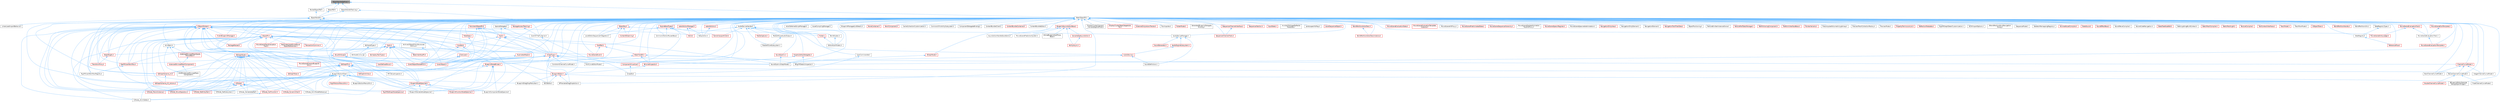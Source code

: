 digraph "ObjectHandleDefines.h"
{
 // INTERACTIVE_SVG=YES
 // LATEX_PDF_SIZE
  bgcolor="transparent";
  edge [fontname=Helvetica,fontsize=10,labelfontname=Helvetica,labelfontsize=10];
  node [fontname=Helvetica,fontsize=10,shape=box,height=0.2,width=0.4];
  Node1 [id="Node000001",label="ObjectHandleDefines.h",height=0.2,width=0.4,color="gray40", fillcolor="grey60", style="filled", fontcolor="black",tooltip=" "];
  Node1 -> Node2 [id="edge1_Node000001_Node000002",dir="back",color="steelblue1",style="solid",tooltip=" "];
  Node2 [id="Node000002",label="ObjectHandleTracking.h",height=0.2,width=0.4,color="grey40", fillcolor="white", style="filled",URL="$dd/d51/ObjectHandleTracking_8h.html",tooltip=" "];
  Node2 -> Node3 [id="edge2_Node000002_Node000003",dir="back",color="steelblue1",style="solid",tooltip=" "];
  Node3 [id="Node000003",label="CookOnTheFlyServer.h",height=0.2,width=0.4,color="grey40", fillcolor="white", style="filled",URL="$dc/dca/CookOnTheFlyServer_8h.html",tooltip=" "];
  Node3 -> Node4 [id="edge3_Node000003_Node000004",dir="back",color="steelblue1",style="solid",tooltip=" "];
  Node4 [id="Node000004",label="UnrealEd.h",height=0.2,width=0.4,color="grey40", fillcolor="white", style="filled",URL="$d2/d5f/UnrealEd_8h.html",tooltip=" "];
  Node2 -> Node5 [id="edge4_Node000002_Node000005",dir="back",color="steelblue1",style="solid",tooltip=" "];
  Node5 [id="Node000005",label="ObjectHandle.h",height=0.2,width=0.4,color="grey40", fillcolor="white", style="filled",URL="$de/d34/ObjectHandle_8h.html",tooltip=" "];
  Node5 -> Node6 [id="edge5_Node000005_Node000006",dir="back",color="steelblue1",style="solid",tooltip=" "];
  Node6 [id="Node000006",label="Casts.h",height=0.2,width=0.4,color="red", fillcolor="#FFF0F0", style="filled",URL="$d4/d55/Casts_8h.html",tooltip=" "];
  Node6 -> Node15 [id="edge6_Node000006_Node000015",dir="back",color="steelblue1",style="solid",tooltip=" "];
  Node15 [id="Node000015",label="AttributeCurve.cpp",height=0.2,width=0.4,color="grey40", fillcolor="white", style="filled",URL="$de/d39/AttributeCurve_8cpp.html",tooltip=" "];
  Node6 -> Node16 [id="edge7_Node000006_Node000016",dir="back",color="steelblue1",style="solid",tooltip=" "];
  Node16 [id="Node000016",label="BlueprintNodeBinder.h",height=0.2,width=0.4,color="red", fillcolor="#FFF0F0", style="filled",URL="$de/dd8/BlueprintNodeBinder_8h.html",tooltip=" "];
  Node16 -> Node17 [id="edge8_Node000016_Node000017",dir="back",color="steelblue1",style="solid",tooltip=" "];
  Node17 [id="Node000017",label="BlueprintActionFilter.h",height=0.2,width=0.4,color="grey40", fillcolor="white", style="filled",URL="$d5/d2a/BlueprintActionFilter_8h.html",tooltip=" "];
  Node17 -> Node18 [id="edge9_Node000017_Node000018",dir="back",color="steelblue1",style="solid",tooltip=" "];
  Node18 [id="Node000018",label="BlueprintActionMenuUtils.h",height=0.2,width=0.4,color="grey40", fillcolor="white", style="filled",URL="$d3/dad/BlueprintActionMenuUtils_8h.html",tooltip=" "];
  Node17 -> Node19 [id="edge10_Node000017_Node000019",dir="back",color="steelblue1",style="solid",tooltip=" "];
  Node19 [id="Node000019",label="BlueprintComponentNodeSpawner.h",height=0.2,width=0.4,color="grey40", fillcolor="white", style="filled",URL="$d2/d98/BlueprintComponentNodeSpawner_8h.html",tooltip=" "];
  Node17 -> Node20 [id="edge11_Node000017_Node000020",dir="back",color="steelblue1",style="solid",tooltip=" "];
  Node20 [id="Node000020",label="BlueprintDragDropMenuItem.h",height=0.2,width=0.4,color="grey40", fillcolor="white", style="filled",URL="$dc/deb/BlueprintDragDropMenuItem_8h.html",tooltip=" "];
  Node17 -> Node21 [id="edge12_Node000017_Node000021",dir="back",color="steelblue1",style="solid",tooltip=" "];
  Node21 [id="Node000021",label="BlueprintFunctionNodeSpawner.h",height=0.2,width=0.4,color="red", fillcolor="#FFF0F0", style="filled",URL="$d0/d59/BlueprintFunctionNodeSpawner_8h.html",tooltip=" "];
  Node17 -> Node23 [id="edge13_Node000017_Node000023",dir="back",color="steelblue1",style="solid",tooltip=" "];
  Node23 [id="Node000023",label="BlueprintNodeSpawner.h",height=0.2,width=0.4,color="red", fillcolor="#FFF0F0", style="filled",URL="$d1/de9/BlueprintNodeSpawner_8h.html",tooltip=" "];
  Node23 -> Node19 [id="edge14_Node000023_Node000019",dir="back",color="steelblue1",style="solid",tooltip=" "];
  Node23 -> Node21 [id="edge15_Node000023_Node000021",dir="back",color="steelblue1",style="solid",tooltip=" "];
  Node23 -> Node31 [id="edge16_Node000023_Node000031",dir="back",color="steelblue1",style="solid",tooltip=" "];
  Node31 [id="Node000031",label="BlueprintVariableNodeSpawner.h",height=0.2,width=0.4,color="grey40", fillcolor="white", style="filled",URL="$db/dba/BlueprintVariableNodeSpawner_8h.html",tooltip=" "];
  Node23 -> Node33 [id="edge17_Node000023_Node000033",dir="back",color="steelblue1",style="solid",tooltip=" "];
  Node33 [id="Node000033",label="RigVMEdGraphNodeSpawner.h",height=0.2,width=0.4,color="red", fillcolor="#FFF0F0", style="filled",URL="$d4/d8b/RigVMEdGraphNodeSpawner_8h.html",tooltip=" "];
  Node17 -> Node31 [id="edge18_Node000017_Node000031",dir="back",color="steelblue1",style="solid",tooltip=" "];
  Node17 -> Node41 [id="edge19_Node000017_Node000041",dir="back",color="steelblue1",style="solid",tooltip=" "];
  Node41 [id="Node000041",label="K2Node.h",height=0.2,width=0.4,color="red", fillcolor="#FFF0F0", style="filled",URL="$d5/d94/K2Node_8h.html",tooltip=" "];
  Node41 -> Node133 [id="edge20_Node000041_Node000133",dir="back",color="steelblue1",style="solid",tooltip=" "];
  Node133 [id="Node000133",label="K2Node_AnimNodeReference.h",height=0.2,width=0.4,color="grey40", fillcolor="white", style="filled",URL="$d2/d81/K2Node__AnimNodeReference_8h.html",tooltip=" "];
  Node41 -> Node148 [id="edge21_Node000041_Node000148",dir="back",color="steelblue1",style="solid",tooltip=" "];
  Node148 [id="Node000148",label="K2Node_CallFunction.h",height=0.2,width=0.4,color="red", fillcolor="#FFF0F0", style="filled",URL="$d5/d5f/K2Node__CallFunction_8h.html",tooltip=" "];
  Node148 -> Node151 [id="edge22_Node000148_Node000151",dir="back",color="steelblue1",style="solid",tooltip=" "];
  Node151 [id="Node000151",label="K2Node_AnimGetter.h",height=0.2,width=0.4,color="grey40", fillcolor="white", style="filled",URL="$dc/d9a/K2Node__AnimGetter_8h.html",tooltip=" "];
  Node41 -> Node178 [id="edge23_Node000041_Node000178",dir="back",color="steelblue1",style="solid",tooltip=" "];
  Node178 [id="Node000178",label="K2Node_DynamicCast.h",height=0.2,width=0.4,color="red", fillcolor="#FFF0F0", style="filled",URL="$dc/d1c/K2Node__DynamicCast_8h.html",tooltip=" "];
  Node41 -> Node224 [id="edge24_Node000041_Node000224",dir="back",color="steelblue1",style="solid",tooltip=" "];
  Node224 [id="Node000224",label="K2Node_GetArrayItem.h",height=0.2,width=0.4,color="red", fillcolor="#FFF0F0", style="filled",URL="$df/db6/K2Node__GetArrayItem_8h.html",tooltip=" "];
  Node41 -> Node231 [id="edge25_Node000041_Node000231",dir="back",color="steelblue1",style="solid",tooltip=" "];
  Node231 [id="Node000231",label="K2Node_GetSubsystem.h",height=0.2,width=0.4,color="grey40", fillcolor="white", style="filled",URL="$d6/d44/K2Node__GetSubsystem_8h.html",tooltip=" "];
  Node41 -> Node214 [id="edge26_Node000041_Node000214",dir="back",color="steelblue1",style="solid",tooltip=" "];
  Node214 [id="Node000214",label="K2Node_MacroInstance.h",height=0.2,width=0.4,color="red", fillcolor="#FFF0F0", style="filled",URL="$d1/d45/K2Node__MacroInstance_8h.html",tooltip=" "];
  Node41 -> Node255 [id="edge27_Node000041_Node000255",dir="back",color="steelblue1",style="solid",tooltip=" "];
  Node255 [id="Node000255",label="K2Node_StructOperation.h",height=0.2,width=0.4,color="red", fillcolor="#FFF0F0", style="filled",URL="$d1/d1c/K2Node__StructOperation_8h.html",tooltip=" "];
  Node41 -> Node269 [id="edge28_Node000041_Node000269",dir="back",color="steelblue1",style="solid",tooltip=" "];
  Node269 [id="Node000269",label="K2Node_VariableSetRef.h",height=0.2,width=0.4,color="grey40", fillcolor="white", style="filled",URL="$dc/de5/K2Node__VariableSetRef_8h.html",tooltip=" "];
  Node17 -> Node151 [id="edge29_Node000017_Node000151",dir="back",color="steelblue1",style="solid",tooltip=" "];
  Node17 -> Node133 [id="edge30_Node000017_Node000133",dir="back",color="steelblue1",style="solid",tooltip=" "];
  Node17 -> Node148 [id="edge31_Node000017_Node000148",dir="back",color="steelblue1",style="solid",tooltip=" "];
  Node17 -> Node178 [id="edge32_Node000017_Node000178",dir="back",color="steelblue1",style="solid",tooltip=" "];
  Node17 -> Node224 [id="edge33_Node000017_Node000224",dir="back",color="steelblue1",style="solid",tooltip=" "];
  Node17 -> Node231 [id="edge34_Node000017_Node000231",dir="back",color="steelblue1",style="solid",tooltip=" "];
  Node17 -> Node214 [id="edge35_Node000017_Node000214",dir="back",color="steelblue1",style="solid",tooltip=" "];
  Node17 -> Node255 [id="edge36_Node000017_Node000255",dir="back",color="steelblue1",style="solid",tooltip=" "];
  Node17 -> Node269 [id="edge37_Node000017_Node000269",dir="back",color="steelblue1",style="solid",tooltip=" "];
  Node17 -> Node270 [id="edge38_Node000017_Node000270",dir="back",color="steelblue1",style="solid",tooltip=" "];
  Node270 [id="Node000270",label="RigVMActionMenuUtils.h",height=0.2,width=0.4,color="red", fillcolor="#FFF0F0", style="filled",URL="$dd/d72/RigVMActionMenuUtils_8h.html",tooltip=" "];
  Node17 -> Node33 [id="edge39_Node000017_Node000033",dir="back",color="steelblue1",style="solid",tooltip=" "];
  Node16 -> Node19 [id="edge40_Node000016_Node000019",dir="back",color="steelblue1",style="solid",tooltip=" "];
  Node16 -> Node21 [id="edge41_Node000016_Node000021",dir="back",color="steelblue1",style="solid",tooltip=" "];
  Node16 -> Node23 [id="edge42_Node000016_Node000023",dir="back",color="steelblue1",style="solid",tooltip=" "];
  Node16 -> Node31 [id="edge43_Node000016_Node000031",dir="back",color="steelblue1",style="solid",tooltip=" "];
  Node6 -> Node23 [id="edge44_Node000006_Node000023",dir="back",color="steelblue1",style="solid",tooltip=" "];
  Node6 -> Node8 [id="edge45_Node000006_Node000008",dir="back",color="steelblue1",style="solid",tooltip=" "];
  Node8 [id="Node000008",label="CoreUObject.h",height=0.2,width=0.4,color="red", fillcolor="#FFF0F0", style="filled",URL="$d0/ded/CoreUObject_8h.html",tooltip=" "];
  Node6 -> Node369 [id="edge46_Node000006_Node000369",dir="back",color="steelblue1",style="solid",tooltip=" "];
  Node369 [id="Node000369",label="CoreUObjectSharedPCH.h",height=0.2,width=0.4,color="red", fillcolor="#FFF0F0", style="filled",URL="$de/d2f/CoreUObjectSharedPCH_8h.html",tooltip=" "];
  Node6 -> Node560 [id="edge47_Node000006_Node000560",dir="back",color="steelblue1",style="solid",tooltip=" "];
  Node560 [id="Node000560",label="EdGraphPin.h",height=0.2,width=0.4,color="red", fillcolor="#FFF0F0", style="filled",URL="$da/d52/EdGraphPin_8h.html",tooltip=" "];
  Node560 -> Node182 [id="edge48_Node000560_Node000182",dir="back",color="steelblue1",style="solid",tooltip=" "];
  Node182 [id="Node000182",label="BlueprintEditor.h",height=0.2,width=0.4,color="red", fillcolor="#FFF0F0", style="filled",URL="$df/d7d/BlueprintEditor_8h.html",tooltip=" "];
  Node182 -> Node183 [id="edge49_Node000182_Node000183",dir="back",color="steelblue1",style="solid",tooltip=" "];
  Node183 [id="Node000183",label="BPVariableDragDropAction.h",height=0.2,width=0.4,color="grey40", fillcolor="white", style="filled",URL="$dd/d23/BPVariableDragDropAction_8h.html",tooltip=" "];
  Node182 -> Node20 [id="edge50_Node000182_Node000020",dir="back",color="steelblue1",style="solid",tooltip=" "];
  Node182 -> Node188 [id="edge51_Node000182_Node000188",dir="back",color="steelblue1",style="solid",tooltip=" "];
  Node188 [id="Node000188",label="SBlueprintEditorSelected\lDebugObjectWidget.h",height=0.2,width=0.4,color="grey40", fillcolor="white", style="filled",URL="$de/d6c/SBlueprintEditorSelectedDebugObjectWidget_8h.html",tooltip=" "];
  Node182 -> Node190 [id="edge52_Node000182_Node000190",dir="back",color="steelblue1",style="solid",tooltip=" "];
  Node190 [id="Node000190",label="SSCSEditor.h",height=0.2,width=0.4,color="grey40", fillcolor="white", style="filled",URL="$d0/d2e/SSCSEditor_8h.html",tooltip=" "];
  Node560 -> Node31 [id="edge53_Node000560_Node000031",dir="back",color="steelblue1",style="solid",tooltip=" "];
  Node560 -> Node375 [id="edge54_Node000560_Node000375",dir="back",color="steelblue1",style="solid",tooltip=" "];
  Node375 [id="Node000375",label="EdGraphSchema_K2.h",height=0.2,width=0.4,color="red", fillcolor="#FFF0F0", style="filled",URL="$d0/dcf/EdGraphSchema__K2_8h.html",tooltip=" "];
  Node375 -> Node307 [id="edge55_Node000375_Node000307",dir="back",color="steelblue1",style="solid",tooltip=" "];
  Node307 [id="Node000307",label="EdGraphSchema_K2_Actions.h",height=0.2,width=0.4,color="red", fillcolor="#FFF0F0", style="filled",URL="$d8/d9c/EdGraphSchema__K2__Actions_8h.html",tooltip=" "];
  Node560 -> Node307 [id="edge56_Node000560_Node000307",dir="back",color="steelblue1",style="solid",tooltip=" "];
  Node560 -> Node635 [id="edge57_Node000560_Node000635",dir="back",color="steelblue1",style="solid",tooltip=" "];
  Node635 [id="Node000635",label="EdGraphToken.h",height=0.2,width=0.4,color="red", fillcolor="#FFF0F0", style="filled",URL="$d8/da2/EdGraphToken_8h.html",tooltip=" "];
  Node560 -> Node636 [id="edge58_Node000560_Node000636",dir="back",color="steelblue1",style="solid",tooltip=" "];
  Node636 [id="Node000636",label="EdGraphUtilities.h",height=0.2,width=0.4,color="red", fillcolor="#FFF0F0", style="filled",URL="$da/db8/EdGraphUtilities_8h.html",tooltip=" "];
  Node560 -> Node214 [id="edge59_Node000560_Node000214",dir="back",color="steelblue1",style="solid",tooltip=" "];
  Node560 -> Node642 [id="edge60_Node000560_Node000642",dir="back",color="steelblue1",style="solid",tooltip=" "];
  Node642 [id="Node000642",label="SPinValueInspector.h",height=0.2,width=0.4,color="grey40", fillcolor="white", style="filled",URL="$d6/d85/SPinValueInspector_8h.html",tooltip=" "];
  Node6 -> Node307 [id="edge61_Node000006_Node000307",dir="back",color="steelblue1",style="solid",tooltip=" "];
  Node6 -> Node647 [id="edge62_Node000006_Node000647",dir="back",color="steelblue1",style="solid",tooltip=" "];
  Node647 [id="Node000647",label="GameplayTaskTypes.h",height=0.2,width=0.4,color="red", fillcolor="#FFF0F0", style="filled",URL="$d0/da0/GameplayTaskTypes_8h.html",tooltip=" "];
  Node6 -> Node3398 [id="edge63_Node000006_Node003398",dir="back",color="steelblue1",style="solid",tooltip=" "];
  Node3398 [id="Node003398",label="RigVMUserWorkflow.h",height=0.2,width=0.4,color="red", fillcolor="#FFF0F0", style="filled",URL="$dd/dd0/RigVMUserWorkflow_8h.html",tooltip=" "];
  Node3398 -> Node479 [id="edge64_Node003398_Node000479",dir="back",color="steelblue1",style="solid",tooltip=" "];
  Node479 [id="Node000479",label="RigVMUserWorkflowRegistry.h",height=0.2,width=0.4,color="grey40", fillcolor="white", style="filled",URL="$da/d27/RigVMUserWorkflowRegistry_8h.html",tooltip=" "];
  Node6 -> Node190 [id="edge65_Node000006_Node000190",dir="back",color="steelblue1",style="solid",tooltip=" "];
  Node6 -> Node2119 [id="edge66_Node000006_Node002119",dir="back",color="steelblue1",style="solid",tooltip=" "];
  Node2119 [id="Node002119",label="StateTargets.h",height=0.2,width=0.4,color="red", fillcolor="#FFF0F0", style="filled",URL="$de/d0d/StateTargets_8h.html",tooltip=" "];
  Node2119 -> Node2124 [id="edge67_Node002119_Node002124",dir="back",color="steelblue1",style="solid",tooltip=" "];
  Node2124 [id="Node002124",label="TransformProxy.h",height=0.2,width=0.4,color="red", fillcolor="#FFF0F0", style="filled",URL="$dc/d4e/TransformProxy_8h.html",tooltip=" "];
  Node6 -> Node3583 [id="edge68_Node000006_Node003583",dir="back",color="steelblue1",style="solid",tooltip=" "];
  Node3583 [id="Node003583",label="StructOnScope.h",height=0.2,width=0.4,color="red", fillcolor="#FFF0F0", style="filled",URL="$df/dbd/StructOnScope_8h.html",tooltip=" "];
  Node3583 -> Node8 [id="edge69_Node003583_Node000008",dir="back",color="steelblue1",style="solid",tooltip=" "];
  Node3583 -> Node369 [id="edge70_Node003583_Node000369",dir="back",color="steelblue1",style="solid",tooltip=" "];
  Node3583 -> Node3398 [id="edge71_Node003583_Node003398",dir="back",color="steelblue1",style="solid",tooltip=" "];
  Node3583 -> Node3592 [id="edge72_Node003583_Node003592",dir="back",color="steelblue1",style="solid",tooltip=" "];
  Node3592 [id="Node003592",label="UserDefinedStruct.h",height=0.2,width=0.4,color="red", fillcolor="#FFF0F0", style="filled",URL="$d7/d51/CoreUObject_2Public_2StructUtils_2UserDefinedStruct_8h.html",tooltip=" "];
  Node6 -> Node2361 [id="edge73_Node000006_Node002361",dir="back",color="steelblue1",style="solid",tooltip=" "];
  Node2361 [id="Node002361",label="UnrealType.h",height=0.2,width=0.4,color="red", fillcolor="#FFF0F0", style="filled",URL="$d6/d2f/UnrealType_8h.html",tooltip=" "];
  Node2361 -> Node183 [id="edge74_Node002361_Node000183",dir="back",color="steelblue1",style="solid",tooltip=" "];
  Node2361 -> Node2381 [id="edge75_Node002361_Node002381",dir="back",color="steelblue1",style="solid",tooltip=" "];
  Node2381 [id="Node002381",label="BezierChannelCurveModel.h",height=0.2,width=0.4,color="grey40", fillcolor="white", style="filled",URL="$d3/d63/BezierChannelCurveModel_8h.html",tooltip=" "];
  Node2381 -> Node2382 [id="edge76_Node002381_Node002382",dir="back",color="steelblue1",style="solid",tooltip=" "];
  Node2382 [id="Node002382",label="DoubleChannelCurveModel.h",height=0.2,width=0.4,color="red", fillcolor="#FFF0F0", style="filled",URL="$d1/d5b/DoubleChannelCurveModel_8h.html",tooltip=" "];
  Node2381 -> Node2384 [id="edge77_Node002381_Node002384",dir="back",color="steelblue1",style="solid",tooltip=" "];
  Node2384 [id="Node002384",label="FloatChannelCurveModel.h",height=0.2,width=0.4,color="grey40", fillcolor="white", style="filled",URL="$d0/d27/FloatChannelCurveModel_8h.html",tooltip=" "];
  Node2361 -> Node17 [id="edge78_Node002361_Node000017",dir="back",color="steelblue1",style="solid",tooltip=" "];
  Node2361 -> Node31 [id="edge79_Node002361_Node000031",dir="back",color="steelblue1",style="solid",tooltip=" "];
  Node2361 -> Node2591 [id="edge80_Node002361_Node002591",dir="back",color="steelblue1",style="solid",tooltip=" "];
  Node2591 [id="Node002591",label="ChannelCurveModel.h",height=0.2,width=0.4,color="red", fillcolor="#FFF0F0", style="filled",URL="$de/dfa/ChannelCurveModel_8h.html",tooltip=" "];
  Node2591 -> Node2381 [id="edge81_Node002591_Node002381",dir="back",color="steelblue1",style="solid",tooltip=" "];
  Node2591 -> Node2592 [id="edge82_Node002591_Node002592",dir="back",color="steelblue1",style="solid",tooltip=" "];
  Node2592 [id="Node002592",label="BoolChannelCurveModel.h",height=0.2,width=0.4,color="grey40", fillcolor="white", style="filled",URL="$d0/d51/BoolChannelCurveModel_8h.html",tooltip=" "];
  Node2591 -> Node2594 [id="edge83_Node002591_Node002594",dir="back",color="steelblue1",style="solid",tooltip=" "];
  Node2594 [id="Node002594",label="IntegerChannelCurveModel.h",height=0.2,width=0.4,color="grey40", fillcolor="white", style="filled",URL="$df/d26/IntegerChannelCurveModel_8h.html",tooltip=" "];
  Node2361 -> Node786 [id="edge84_Node002361_Node000786",dir="back",color="steelblue1",style="solid",tooltip=" "];
  Node786 [id="Node000786",label="ComponentVisualizer.h",height=0.2,width=0.4,color="red", fillcolor="#FFF0F0", style="filled",URL="$d3/d9b/ComponentVisualizer_8h.html",tooltip=" "];
  Node786 -> Node4 [id="edge85_Node000786_Node000004",dir="back",color="steelblue1",style="solid",tooltip=" "];
  Node2361 -> Node2595 [id="edge86_Node002361_Node002595",dir="back",color="steelblue1",style="solid",tooltip=" "];
  Node2595 [id="Node002595",label="ConstraintChannelCurveModel.h",height=0.2,width=0.4,color="grey40", fillcolor="white", style="filled",URL="$d9/d5f/ConstraintChannelCurveModel_8h.html",tooltip=" "];
  Node2361 -> Node8 [id="edge87_Node002361_Node000008",dir="back",color="steelblue1",style="solid",tooltip=" "];
  Node2361 -> Node369 [id="edge88_Node002361_Node000369",dir="back",color="steelblue1",style="solid",tooltip=" "];
  Node2361 -> Node307 [id="edge89_Node002361_Node000307",dir="back",color="steelblue1",style="solid",tooltip=" "];
  Node2361 -> Node255 [id="edge90_Node002361_Node000255",dir="back",color="steelblue1",style="solid",tooltip=" "];
  Node2361 -> Node2617 [id="edge91_Node002361_Node002617",dir="back",color="steelblue1",style="solid",tooltip=" "];
  Node2617 [id="Node002617",label="RichCurveEditorModel.h",height=0.2,width=0.4,color="grey40", fillcolor="white", style="filled",URL="$d9/d48/RichCurveEditorModel_8h.html",tooltip=" "];
  Node6 -> Node3453 [id="edge92_Node000006_Node003453",dir="back",color="steelblue1",style="solid",tooltip=" "];
  Node3453 [id="Node003453",label="WeakInterfacePtr.h",height=0.2,width=0.4,color="red", fillcolor="#FFF0F0", style="filled",URL="$da/d4e/WeakInterfacePtr_8h.html",tooltip=" "];
  Node5 -> Node2360 [id="edge93_Node000005_Node002360",dir="back",color="steelblue1",style="solid",tooltip=" "];
  Node2360 [id="Node002360",label="LinkerLoad.h",height=0.2,width=0.4,color="red", fillcolor="#FFF0F0", style="filled",URL="$d7/def/LinkerLoad_8h.html",tooltip=" "];
  Node2360 -> Node8 [id="edge94_Node002360_Node000008",dir="back",color="steelblue1",style="solid",tooltip=" "];
  Node2360 -> Node369 [id="edge95_Node002360_Node000369",dir="back",color="steelblue1",style="solid",tooltip=" "];
  Node2360 -> Node41 [id="edge96_Node002360_Node000041",dir="back",color="steelblue1",style="solid",tooltip=" "];
  Node5 -> Node3599 [id="edge97_Node000005_Node003599",dir="back",color="steelblue1",style="solid",tooltip=" "];
  Node3599 [id="Node003599",label="LinkerLoadImportBehavior.h",height=0.2,width=0.4,color="grey40", fillcolor="white", style="filled",URL="$d6/dea/LinkerLoadImportBehavior_8h.html",tooltip=" "];
  Node5 -> Node3600 [id="edge98_Node000005_Node003600",dir="back",color="steelblue1",style="solid",tooltip=" "];
  Node3600 [id="Node003600",label="ObjectPtr.h",height=0.2,width=0.4,color="red", fillcolor="#FFF0F0", style="filled",URL="$d6/d75/ObjectPtr_8h.html",tooltip=" "];
  Node3600 -> Node2143 [id="edge99_Node003600_Node002143",dir="back",color="steelblue1",style="solid",tooltip=" "];
  Node2143 [id="Node002143",label="AnimBank.h",height=0.2,width=0.4,color="grey40", fillcolor="white", style="filled",URL="$d6/dc9/AnimBank_8h.html",tooltip=" "];
  Node2143 -> Node940 [id="edge100_Node002143_Node000940",dir="back",color="steelblue1",style="solid",tooltip=" "];
  Node940 [id="Node000940",label="HLODInstancedSkinnedMesh\lComponent.h",height=0.2,width=0.4,color="grey40", fillcolor="white", style="filled",URL="$d5/d06/HLODInstancedSkinnedMeshComponent_8h.html",tooltip=" "];
  Node2143 -> Node939 [id="edge101_Node002143_Node000939",dir="back",color="steelblue1",style="solid",tooltip=" "];
  Node939 [id="Node000939",label="InstancedSkinnedMeshComponent.h",height=0.2,width=0.4,color="red", fillcolor="#FFF0F0", style="filled",URL="$d7/da7/InstancedSkinnedMeshComponent_8h.html",tooltip=" "];
  Node939 -> Node940 [id="edge102_Node000939_Node000940",dir="back",color="steelblue1",style="solid",tooltip=" "];
  Node2143 -> Node938 [id="edge103_Node002143_Node000938",dir="back",color="steelblue1",style="solid",tooltip=" "];
  Node938 [id="Node000938",label="InstancedSkinnedMeshScene\lProxyDesc.h",height=0.2,width=0.4,color="red", fillcolor="#FFF0F0", style="filled",URL="$d7/d6c/InstancedSkinnedMeshSceneProxyDesc_8h.html",tooltip=" "];
  Node938 -> Node939 [id="edge104_Node000938_Node000939",dir="back",color="steelblue1",style="solid",tooltip=" "];
  Node3600 -> Node2356 [id="edge105_Node003600_Node002356",dir="back",color="steelblue1",style="solid",tooltip=" "];
  Node2356 [id="Node002356",label="ArchiveUObjectFromStructured\lArchive.h",height=0.2,width=0.4,color="grey40", fillcolor="white", style="filled",URL="$d2/d52/ArchiveUObjectFromStructuredArchive_8h.html",tooltip=" "];
  Node2356 -> Node369 [id="edge106_Node002356_Node000369",dir="back",color="steelblue1",style="solid",tooltip=" "];
  Node3600 -> Node31 [id="edge107_Node003600_Node000031",dir="back",color="steelblue1",style="solid",tooltip=" "];
  Node3600 -> Node6 [id="edge108_Node003600_Node000006",dir="back",color="steelblue1",style="solid",tooltip=" "];
  Node3600 -> Node560 [id="edge109_Node003600_Node000560",dir="back",color="steelblue1",style="solid",tooltip=" "];
  Node3600 -> Node375 [id="edge110_Node003600_Node000375",dir="back",color="steelblue1",style="solid",tooltip=" "];
  Node3600 -> Node307 [id="edge111_Node003600_Node000307",dir="back",color="steelblue1",style="solid",tooltip=" "];
  Node3600 -> Node151 [id="edge112_Node003600_Node000151",dir="back",color="steelblue1",style="solid",tooltip=" "];
  Node3600 -> Node214 [id="edge113_Node003600_Node000214",dir="back",color="steelblue1",style="solid",tooltip=" "];
  Node3600 -> Node255 [id="edge114_Node003600_Node000255",dir="back",color="steelblue1",style="solid",tooltip=" "];
  Node3600 -> Node345 [id="edge115_Node003600_Node000345",dir="back",color="steelblue1",style="solid",tooltip=" "];
  Node345 [id="Node000345",label="MovieSceneEvent.h",height=0.2,width=0.4,color="red", fillcolor="#FFF0F0", style="filled",URL="$dc/d97/MovieSceneEvent_8h.html",tooltip=" "];
  Node3600 -> Node4660 [id="edge116_Node003600_Node004660",dir="back",color="steelblue1",style="solid",tooltip=" "];
  Node4660 [id="Node004660",label="MovieSceneTrackEvaluation\lField.h",height=0.2,width=0.4,color="red", fillcolor="#FFF0F0", style="filled",URL="$de/d20/MovieSceneTrackEvaluationField_8h.html",tooltip=" "];
  Node3600 -> Node5170 [id="edge117_Node003600_Node005170",dir="back",color="steelblue1",style="solid",tooltip=" "];
  Node5170 [id="Node005170",label="PackageReload.h",height=0.2,width=0.4,color="red", fillcolor="#FFF0F0", style="filled",URL="$d9/d25/PackageReload_8h.html",tooltip=" "];
  Node3600 -> Node3398 [id="edge118_Node003600_Node003398",dir="back",color="steelblue1",style="solid",tooltip=" "];
  Node3600 -> Node553 [id="edge119_Node003600_Node000553",dir="back",color="steelblue1",style="solid",tooltip=" "];
  Node553 [id="Node000553",label="SoundSubmixGraphNode.h",height=0.2,width=0.4,color="grey40", fillcolor="white", style="filled",URL="$d5/d09/SoundSubmixGraphNode_8h.html",tooltip=" "];
  Node3600 -> Node3580 [id="edge120_Node003600_Node003580",dir="back",color="steelblue1",style="solid",tooltip=" "];
  Node3580 [id="Node003580",label="TestUndeclaredScriptStruct\lObjectReferences.h",height=0.2,width=0.4,color="red", fillcolor="#FFF0F0", style="filled",URL="$d0/d40/TestUndeclaredScriptStructObjectReferences_8h.html",tooltip=" "];
  Node3600 -> Node5221 [id="edge121_Node003600_Node005221",dir="back",color="steelblue1",style="solid",tooltip=" "];
  Node5221 [id="Node005221",label="TransactionCommon.h",height=0.2,width=0.4,color="red", fillcolor="#FFF0F0", style="filled",URL="$d4/d64/TransactionCommon_8h.html",tooltip=" "];
  Node3600 -> Node2361 [id="edge122_Node003600_Node002361",dir="back",color="steelblue1",style="solid",tooltip=" "];
  Node5 -> Node5764 [id="edge123_Node000005_Node005764",dir="back",color="steelblue1",style="solid",tooltip=" "];
  Node5764 [id="Node005764",label="PackageAccessTracking.h",height=0.2,width=0.4,color="red", fillcolor="#FFF0F0", style="filled",URL="$d8/d55/PackageAccessTracking_8h.html",tooltip=" "];
  Node5764 -> Node3 [id="edge124_Node005764_Node000003",dir="back",color="steelblue1",style="solid",tooltip=" "];
  Node5 -> Node5907 [id="edge125_Node000005_Node005907",dir="back",color="steelblue1",style="solid",tooltip=" "];
  Node5907 [id="Node005907",label="UObjectGlobals.h",height=0.2,width=0.4,color="red", fillcolor="#FFF0F0", style="filled",URL="$d0/da9/UObjectGlobals_8h.html",tooltip=" "];
  Node5907 -> Node17 [id="edge126_Node005907_Node000017",dir="back",color="steelblue1",style="solid",tooltip=" "];
  Node5907 -> Node19 [id="edge127_Node005907_Node000019",dir="back",color="steelblue1",style="solid",tooltip=" "];
  Node5907 -> Node21 [id="edge128_Node005907_Node000021",dir="back",color="steelblue1",style="solid",tooltip=" "];
  Node5907 -> Node23 [id="edge129_Node005907_Node000023",dir="back",color="steelblue1",style="solid",tooltip=" "];
  Node5907 -> Node31 [id="edge130_Node005907_Node000031",dir="back",color="steelblue1",style="solid",tooltip=" "];
  Node5907 -> Node3 [id="edge131_Node005907_Node000003",dir="back",color="steelblue1",style="solid",tooltip=" "];
  Node5907 -> Node4159 [id="edge132_Node005907_Node004159",dir="back",color="steelblue1",style="solid",tooltip=" "];
  Node4159 [id="Node004159",label="CoreNet.h",height=0.2,width=0.4,color="red", fillcolor="#FFF0F0", style="filled",URL="$da/d1a/CoreNet_8h.html",tooltip=" "];
  Node4159 -> Node8 [id="edge133_Node004159_Node000008",dir="back",color="steelblue1",style="solid",tooltip=" "];
  Node4159 -> Node369 [id="edge134_Node004159_Node000369",dir="back",color="steelblue1",style="solid",tooltip=" "];
  Node5907 -> Node8 [id="edge135_Node005907_Node000008",dir="back",color="steelblue1",style="solid",tooltip=" "];
  Node5907 -> Node369 [id="edge136_Node005907_Node000369",dir="back",color="steelblue1",style="solid",tooltip=" "];
  Node5907 -> Node375 [id="edge137_Node005907_Node000375",dir="back",color="steelblue1",style="solid",tooltip=" "];
  Node5907 -> Node307 [id="edge138_Node005907_Node000307",dir="back",color="steelblue1",style="solid",tooltip=" "];
  Node5907 -> Node5133 [id="edge139_Node005907_Node005133",dir="back",color="steelblue1",style="solid",tooltip=" "];
  Node5133 [id="Node005133",label="Field.h",height=0.2,width=0.4,color="red", fillcolor="#FFF0F0", style="filled",URL="$d8/db3/Field_8h.html",tooltip=" "];
  Node5133 -> Node17 [id="edge140_Node005133_Node000017",dir="back",color="steelblue1",style="solid",tooltip=" "];
  Node5133 -> Node31 [id="edge141_Node005133_Node000031",dir="back",color="steelblue1",style="solid",tooltip=" "];
  Node5133 -> Node4159 [id="edge142_Node005133_Node004159",dir="back",color="steelblue1",style="solid",tooltip=" "];
  Node5133 -> Node5134 [id="edge143_Node005133_Node005134",dir="back",color="steelblue1",style="solid",tooltip=" "];
  Node5134 [id="Node005134",label="FieldPath.h",height=0.2,width=0.4,color="red", fillcolor="#FFF0F0", style="filled",URL="$d7/d6c/FieldPath_8h.html",tooltip=" "];
  Node5134 -> Node345 [id="edge144_Node005134_Node000345",dir="back",color="steelblue1",style="solid",tooltip=" "];
  Node5134 -> Node5141 [id="edge145_Node005134_Node005141",dir="back",color="steelblue1",style="solid",tooltip=" "];
  Node5141 [id="Node005141",label="WeakFieldPtr.h",height=0.2,width=0.4,color="red", fillcolor="#FFF0F0", style="filled",URL="$da/df4/WeakFieldPtr_8h.html",tooltip=" "];
  Node5141 -> Node16 [id="edge146_Node005141_Node000016",dir="back",color="steelblue1",style="solid",tooltip=" "];
  Node5141 -> Node3588 [id="edge147_Node005141_Node003588",dir="back",color="steelblue1",style="solid",tooltip=" "];
  Node3588 [id="Node003588",label="SKismetInspector.h",height=0.2,width=0.4,color="red", fillcolor="#FFF0F0", style="filled",URL="$db/dd1/SKismetInspector_8h.html",tooltip=" "];
  Node3588 -> Node182 [id="edge148_Node003588_Node000182",dir="back",color="steelblue1",style="solid",tooltip=" "];
  Node5141 -> Node320 [id="edge149_Node005141_Node000320",dir="back",color="steelblue1",style="solid",tooltip=" "];
  Node320 [id="Node000320",label="SRigVMDetailsInspector.h",height=0.2,width=0.4,color="grey40", fillcolor="white", style="filled",URL="$df/dfb/SRigVMDetailsInspector_8h.html",tooltip=" "];
  Node5133 -> Node2361 [id="edge150_Node005133_Node002361",dir="back",color="steelblue1",style="solid",tooltip=" "];
  Node5907 -> Node332 [id="edge151_Node005907_Node000332",dir="back",color="steelblue1",style="solid",tooltip=" "];
  Node332 [id="Node000332",label="FindInBlueprintManager.h",height=0.2,width=0.4,color="red", fillcolor="#FFF0F0", style="filled",URL="$db/d3b/FindInBlueprintManager_8h.html",tooltip=" "];
  Node5907 -> Node41 [id="edge152_Node005907_Node000041",dir="back",color="steelblue1",style="solid",tooltip=" "];
  Node5907 -> Node151 [id="edge153_Node005907_Node000151",dir="back",color="steelblue1",style="solid",tooltip=" "];
  Node5907 -> Node133 [id="edge154_Node005907_Node000133",dir="back",color="steelblue1",style="solid",tooltip=" "];
  Node5907 -> Node148 [id="edge155_Node005907_Node000148",dir="back",color="steelblue1",style="solid",tooltip=" "];
  Node5907 -> Node178 [id="edge156_Node005907_Node000178",dir="back",color="steelblue1",style="solid",tooltip=" "];
  Node5907 -> Node224 [id="edge157_Node005907_Node000224",dir="back",color="steelblue1",style="solid",tooltip=" "];
  Node5907 -> Node231 [id="edge158_Node005907_Node000231",dir="back",color="steelblue1",style="solid",tooltip=" "];
  Node5907 -> Node214 [id="edge159_Node005907_Node000214",dir="back",color="steelblue1",style="solid",tooltip=" "];
  Node5907 -> Node255 [id="edge160_Node005907_Node000255",dir="back",color="steelblue1",style="solid",tooltip=" "];
  Node5907 -> Node269 [id="edge161_Node005907_Node000269",dir="back",color="steelblue1",style="solid",tooltip=" "];
  Node5907 -> Node5154 [id="edge162_Node005907_Node005154",dir="back",color="steelblue1",style="solid",tooltip=" "];
  Node5154 [id="Node005154",label="MetaData.h",height=0.2,width=0.4,color="red", fillcolor="#FFF0F0", style="filled",URL="$dd/d46/MetaData_8h.html",tooltip=" "];
  Node5154 -> Node8 [id="edge163_Node005154_Node000008",dir="back",color="steelblue1",style="solid",tooltip=" "];
  Node5907 -> Node3600 [id="edge164_Node005907_Node003600",dir="back",color="steelblue1",style="solid",tooltip=" "];
  Node5907 -> Node5170 [id="edge165_Node005907_Node005170",dir="back",color="steelblue1",style="solid",tooltip=" "];
  Node5907 -> Node3398 [id="edge166_Node005907_Node003398",dir="back",color="steelblue1",style="solid",tooltip=" "];
  Node5907 -> Node479 [id="edge167_Node005907_Node000479",dir="back",color="steelblue1",style="solid",tooltip=" "];
  Node5907 -> Node553 [id="edge168_Node005907_Node000553",dir="back",color="steelblue1",style="solid",tooltip=" "];
  Node5907 -> Node2119 [id="edge169_Node005907_Node002119",dir="back",color="steelblue1",style="solid",tooltip=" "];
  Node5907 -> Node2124 [id="edge170_Node005907_Node002124",dir="back",color="steelblue1",style="solid",tooltip=" "];
  Node5907 -> Node2361 [id="edge171_Node005907_Node002361",dir="back",color="steelblue1",style="solid",tooltip=" "];
  Node5907 -> Node1745 [id="edge172_Node005907_Node001745",dir="back",color="steelblue1",style="solid",tooltip=" "];
  Node1745 [id="Node001745",label="World.h",height=0.2,width=0.4,color="red", fillcolor="#FFF0F0", style="filled",URL="$dd/d5b/World_8h.html",tooltip=" "];
  Node1 -> Node5916 [id="edge173_Node000001_Node005916",dir="back",color="steelblue1",style="solid",tooltip=" "];
  Node5916 [id="Node005916",label="ObjectRef.h",height=0.2,width=0.4,color="grey40", fillcolor="white", style="filled",URL="$d3/df1/ObjectRef_8h.html",tooltip=" "];
  Node5916 -> Node5 [id="edge174_Node005916_Node000005",dir="back",color="steelblue1",style="solid",tooltip=" "];
  Node1 -> Node5917 [id="edge175_Node000001_Node005917",dir="back",color="steelblue1",style="solid",tooltip=" "];
  Node5917 [id="Node005917",label="PackedObjectRef.h",height=0.2,width=0.4,color="grey40", fillcolor="white", style="filled",URL="$d1/d97/PackedObjectRef_8h.html",tooltip=" "];
  Node5917 -> Node5 [id="edge176_Node005917_Node000005",dir="back",color="steelblue1",style="solid",tooltip=" "];
  Node1 -> Node5082 [id="edge177_Node000001_Node005082",dir="back",color="steelblue1",style="solid",tooltip=" "];
  Node5082 [id="Node005082",label="WeakObjectPtr.h",height=0.2,width=0.4,color="grey40", fillcolor="white", style="filled",URL="$d6/d96/WeakObjectPtr_8h.html",tooltip=" "];
  Node5082 -> Node5083 [id="edge178_Node005082_Node005083",dir="back",color="steelblue1",style="solid",tooltip=" "];
  Node5083 [id="Node005083",label="ActorDeferredScriptManager.h",height=0.2,width=0.4,color="grey40", fillcolor="white", style="filled",URL="$d1/dc5/ActorDeferredScriptManager_8h.html",tooltip=" "];
  Node5082 -> Node2143 [id="edge179_Node005082_Node002143",dir="back",color="steelblue1",style="solid",tooltip=" "];
  Node5082 -> Node2356 [id="edge180_Node005082_Node002356",dir="back",color="steelblue1",style="solid",tooltip=" "];
  Node5082 -> Node3609 [id="edge181_Node005082_Node003609",dir="back",color="steelblue1",style="solid",tooltip=" "];
  Node3609 [id="Node003609",label="AssetCompilingManager.h",height=0.2,width=0.4,color="grey40", fillcolor="white", style="filled",URL="$d2/d23/AssetCompilingManager_8h.html",tooltip=" "];
  Node5082 -> Node2419 [id="edge182_Node005082_Node002419",dir="back",color="steelblue1",style="solid",tooltip=" "];
  Node2419 [id="Node002419",label="AttributeTypes.h",height=0.2,width=0.4,color="grey40", fillcolor="white", style="filled",URL="$db/d70/AttributeTypes_8h.html",tooltip=" "];
  Node2419 -> Node15 [id="edge183_Node002419_Node000015",dir="back",color="steelblue1",style="solid",tooltip=" "];
  Node5082 -> Node5084 [id="edge184_Node005082_Node005084",dir="back",color="steelblue1",style="solid",tooltip=" "];
  Node5084 [id="Node005084",label="AudioDeviceHandle.h",height=0.2,width=0.4,color="grey40", fillcolor="white", style="filled",URL="$d5/db6/AudioDeviceHandle_8h.html",tooltip=" "];
  Node5084 -> Node550 [id="edge185_Node005084_Node000550",dir="back",color="steelblue1",style="solid",tooltip=" "];
  Node550 [id="Node000550",label="AudioDevice.h",height=0.2,width=0.4,color="red", fillcolor="#FFF0F0", style="filled",URL="$d7/ddb/AudioDevice_8h.html",tooltip=" "];
  Node550 -> Node551 [id="edge186_Node000550_Node000551",dir="back",color="steelblue1",style="solid",tooltip=" "];
  Node551 [id="Node000551",label="SoundDefinitions.h",height=0.2,width=0.4,color="grey40", fillcolor="white", style="filled",URL="$d4/da9/SoundDefinitions_8h.html",tooltip=" "];
  Node550 -> Node553 [id="edge187_Node000550_Node000553",dir="back",color="steelblue1",style="solid",tooltip=" "];
  Node5084 -> Node5085 [id="edge188_Node005084_Node005085",dir="back",color="steelblue1",style="solid",tooltip=" "];
  Node5085 [id="Node005085",label="AudioDeviceManager.h",height=0.2,width=0.4,color="grey40", fillcolor="white", style="filled",URL="$d2/ded/AudioDeviceManager_8h.html",tooltip=" "];
  Node5085 -> Node3598 [id="edge189_Node005085_Node003598",dir="back",color="steelblue1",style="solid",tooltip=" "];
  Node3598 [id="Node003598",label="AudioEngineSubsystem.h",height=0.2,width=0.4,color="red", fillcolor="#FFF0F0", style="filled",URL="$d7/d17/AudioEngineSubsystem_8h.html",tooltip=" "];
  Node3598 -> Node550 [id="edge190_Node003598_Node000550",dir="back",color="steelblue1",style="solid",tooltip=" "];
  Node5085 -> Node551 [id="edge191_Node005085_Node000551",dir="back",color="steelblue1",style="solid",tooltip=" "];
  Node5085 -> Node5086 [id="edge192_Node005085_Node005086",dir="back",color="steelblue1",style="solid",tooltip=" "];
  Node5086 [id="Node005086",label="SoundGenerator.h",height=0.2,width=0.4,color="red", fillcolor="#FFF0F0", style="filled",URL="$d5/d12/Source_2Runtime_2Engine_2Classes_2Sound_2SoundGenerator_8h.html",tooltip=" "];
  Node5084 -> Node2729 [id="edge193_Node005084_Node002729",dir="back",color="steelblue1",style="solid",tooltip=" "];
  Node2729 [id="Node002729",label="GameViewportClient.h",height=0.2,width=0.4,color="red", fillcolor="#FFF0F0", style="filled",URL="$d2/db9/GameViewportClient_8h.html",tooltip=" "];
  Node5084 -> Node5089 [id="edge194_Node005084_Node005089",dir="back",color="steelblue1",style="solid",tooltip=" "];
  Node5089 [id="Node005089",label="MediaCapture.h",height=0.2,width=0.4,color="red", fillcolor="#FFF0F0", style="filled",URL="$d2/d9c/MediaCapture_8h.html",tooltip=" "];
  Node5084 -> Node5100 [id="edge195_Node005084_Node005100",dir="back",color="steelblue1",style="solid",tooltip=" "];
  Node5100 [id="Node005100",label="MediaIOCoreAudioOutput.h",height=0.2,width=0.4,color="grey40", fillcolor="white", style="filled",URL="$d5/d5d/MediaIOCoreAudioOutput_8h.html",tooltip=" "];
  Node5100 -> Node5101 [id="edge196_Node005100_Node005101",dir="back",color="steelblue1",style="solid",tooltip=" "];
  Node5101 [id="Node005101",label="MediaIOCoreSubsystem.h",height=0.2,width=0.4,color="grey40", fillcolor="white", style="filled",URL="$de/dd6/MediaIOCoreSubsystem_8h.html",tooltip=" "];
  Node5084 -> Node5101 [id="edge197_Node005084_Node005101",dir="back",color="steelblue1",style="solid",tooltip=" "];
  Node5084 -> Node2707 [id="edge198_Node005084_Node002707",dir="back",color="steelblue1",style="solid",tooltip=" "];
  Node2707 [id="Node002707",label="SoundSubmix.h",height=0.2,width=0.4,color="red", fillcolor="#FFF0F0", style="filled",URL="$d9/db4/SoundSubmix_8h.html",tooltip=" "];
  Node2707 -> Node553 [id="edge199_Node002707_Node000553",dir="back",color="steelblue1",style="solid",tooltip=" "];
  Node5084 -> Node1745 [id="edge200_Node005084_Node001745",dir="back",color="steelblue1",style="solid",tooltip=" "];
  Node5082 -> Node5085 [id="edge201_Node005082_Node005085",dir="back",color="steelblue1",style="solid",tooltip=" "];
  Node5082 -> Node183 [id="edge202_Node005082_Node000183",dir="back",color="steelblue1",style="solid",tooltip=" "];
  Node5082 -> Node2381 [id="edge203_Node005082_Node002381",dir="back",color="steelblue1",style="solid",tooltip=" "];
  Node5082 -> Node17 [id="edge204_Node005082_Node000017",dir="back",color="steelblue1",style="solid",tooltip=" "];
  Node5082 -> Node2675 [id="edge205_Node005082_Node002675",dir="back",color="steelblue1",style="solid",tooltip=" "];
  Node2675 [id="Node002675",label="BlueprintAsyncActionBase.h",height=0.2,width=0.4,color="red", fillcolor="#FFF0F0", style="filled",URL="$d6/dd0/BlueprintAsyncActionBase_8h.html",tooltip=" "];
  Node2675 -> Node1474 [id="edge206_Node002675_Node001474",dir="back",color="steelblue1",style="solid",tooltip=" "];
  Node1474 [id="Node001474",label="AbilityAsync.h",height=0.2,width=0.4,color="red", fillcolor="#FFF0F0", style="filled",URL="$d8/dce/AbilityAsync_8h.html",tooltip=" "];
  Node2675 -> Node2676 [id="edge207_Node002675_Node002676",dir="back",color="steelblue1",style="solid",tooltip=" "];
  Node2676 [id="Node002676",label="AsyncActionHandleSaveGame.h",height=0.2,width=0.4,color="grey40", fillcolor="white", style="filled",URL="$db/dd4/AsyncActionHandleSaveGame_8h.html",tooltip=" "];
  Node2675 -> Node2677 [id="edge208_Node002675_Node002677",dir="back",color="steelblue1",style="solid",tooltip=" "];
  Node2677 [id="Node002677",label="CancellableAsyncAction.h",height=0.2,width=0.4,color="red", fillcolor="#FFF0F0", style="filled",URL="$d6/d65/CancellableAsyncAction_8h.html",tooltip=" "];
  Node2677 -> Node1474 [id="edge209_Node002677_Node001474",dir="back",color="steelblue1",style="solid",tooltip=" "];
  Node2675 -> Node2102 [id="edge210_Node002675_Node002102",dir="back",color="steelblue1",style="solid",tooltip=" "];
  Node2102 [id="Node002102",label="MovieScenePredictionSystem.h",height=0.2,width=0.4,color="grey40", fillcolor="white", style="filled",URL="$dc/d7f/MovieScenePredictionSystem_8h.html",tooltip=" "];
  Node2675 -> Node2678 [id="edge211_Node002675_Node002678",dir="back",color="steelblue1",style="solid",tooltip=" "];
  Node2678 [id="Node002678",label="OnlineBlueprintCallProxy\lBase.h",height=0.2,width=0.4,color="grey40", fillcolor="white", style="filled",URL="$d0/d14/OnlineBlueprintCallProxyBase_8h.html",tooltip=" "];
  Node5082 -> Node182 [id="edge212_Node005082_Node000182",dir="back",color="steelblue1",style="solid",tooltip=" "];
  Node5082 -> Node5102 [id="edge213_Node005082_Node005102",dir="back",color="steelblue1",style="solid",tooltip=" "];
  Node5102 [id="Node005102",label="BlueprintManagedListDetails.h",height=0.2,width=0.4,color="grey40", fillcolor="white", style="filled",URL="$da/d22/BlueprintManagedListDetails_8h.html",tooltip=" "];
  Node5082 -> Node16 [id="edge214_Node005082_Node000016",dir="back",color="steelblue1",style="solid",tooltip=" "];
  Node5082 -> Node2421 [id="edge215_Node005082_Node002421",dir="back",color="steelblue1",style="solid",tooltip=" "];
  Node2421 [id="Node002421",label="BoneContainer.h",height=0.2,width=0.4,color="red", fillcolor="#FFF0F0", style="filled",URL="$d9/d68/BoneContainer_8h.html",tooltip=" "];
  Node5082 -> Node2592 [id="edge216_Node005082_Node002592",dir="back",color="steelblue1",style="solid",tooltip=" "];
  Node5082 -> Node771 [id="edge217_Node005082_Node000771",dir="back",color="steelblue1",style="solid",tooltip=" "];
  Node771 [id="Node000771",label="BrainComponent.h",height=0.2,width=0.4,color="red", fillcolor="#FFF0F0", style="filled",URL="$d6/dc0/BrainComponent_8h.html",tooltip=" "];
  Node5082 -> Node5103 [id="edge218_Node005082_Node005103",dir="back",color="steelblue1",style="solid",tooltip=" "];
  Node5103 [id="Node005103",label="CacheCollectionCustomization.h",height=0.2,width=0.4,color="grey40", fillcolor="white", style="filled",URL="$d7/dfe/CacheCollectionCustomization_8h.html",tooltip=" "];
  Node5082 -> Node2591 [id="edge219_Node005082_Node002591",dir="back",color="steelblue1",style="solid",tooltip=" "];
  Node5082 -> Node3770 [id="edge220_Node005082_Node003770",dir="back",color="steelblue1",style="solid",tooltip=" "];
  Node3770 [id="Node003770",label="CommonUIActionRouterBase.h",height=0.2,width=0.4,color="grey40", fillcolor="white", style="filled",URL="$d9/dd5/CommonUIActionRouterBase_8h.html",tooltip=" "];
  Node5082 -> Node4457 [id="edge221_Node005082_Node004457",dir="back",color="steelblue1",style="solid",tooltip=" "];
  Node4457 [id="Node004457",label="CommonUIVisibilitySubsystem.h",height=0.2,width=0.4,color="grey40", fillcolor="white", style="filled",URL="$d2/d88/CommonUIVisibilitySubsystem_8h.html",tooltip=" "];
  Node5082 -> Node5104 [id="edge222_Node005082_Node005104",dir="back",color="steelblue1",style="solid",tooltip=" "];
  Node5104 [id="Node005104",label="ComponentDelegateBinding.h",height=0.2,width=0.4,color="grey40", fillcolor="white", style="filled",URL="$d2/dc2/ComponentDelegateBinding_8h.html",tooltip=" "];
  Node5082 -> Node786 [id="edge223_Node005082_Node000786",dir="back",color="steelblue1",style="solid",tooltip=" "];
  Node5082 -> Node2595 [id="edge224_Node005082_Node002595",dir="back",color="steelblue1",style="solid",tooltip=" "];
  Node5082 -> Node5105 [id="edge225_Node005082_Node005105",dir="back",color="steelblue1",style="solid",tooltip=" "];
  Node5105 [id="Node005105",label="ContentBundleClient.h",height=0.2,width=0.4,color="grey40", fillcolor="white", style="filled",URL="$db/d4f/ContentBundleClient_8h.html",tooltip=" "];
  Node5082 -> Node5106 [id="edge226_Node005082_Node005106",dir="back",color="steelblue1",style="solid",tooltip=" "];
  Node5106 [id="Node005106",label="ContentBundleContainer.h",height=0.2,width=0.4,color="red", fillcolor="#FFF0F0", style="filled",URL="$d0/d19/ContentBundleContainer_8h.html",tooltip=" "];
  Node5082 -> Node5054 [id="edge227_Node005082_Node005054",dir="back",color="steelblue1",style="solid",tooltip=" "];
  Node5054 [id="Node005054",label="ContentBundleEditor.h",height=0.2,width=0.4,color="grey40", fillcolor="white", style="filled",URL="$dc/d57/ContentBundleEditor_8h.html",tooltip=" "];
  Node5082 -> Node5108 [id="edge228_Node005082_Node005108",dir="back",color="steelblue1",style="solid",tooltip=" "];
  Node5108 [id="Node005108",label="ContentStreaming.h",height=0.2,width=0.4,color="red", fillcolor="#FFF0F0", style="filled",URL="$dd/d05/ContentStreaming_8h.html",tooltip=" "];
  Node5082 -> Node5113 [id="edge229_Node005082_Node005113",dir="back",color="steelblue1",style="solid",tooltip=" "];
  Node5113 [id="Node005113",label="CookCommandlet.h",height=0.2,width=0.4,color="grey40", fillcolor="white", style="filled",URL="$d2/df7/CookCommandlet_8h.html",tooltip=" "];
  Node5113 -> Node4 [id="edge230_Node005113_Node000004",dir="back",color="steelblue1",style="solid",tooltip=" "];
  Node5082 -> Node3 [id="edge231_Node005082_Node000003",dir="back",color="steelblue1",style="solid",tooltip=" "];
  Node5082 -> Node4159 [id="edge232_Node005082_Node004159",dir="back",color="steelblue1",style="solid",tooltip=" "];
  Node5082 -> Node8 [id="edge233_Node005082_Node000008",dir="back",color="steelblue1",style="solid",tooltip=" "];
  Node5082 -> Node369 [id="edge234_Node005082_Node000369",dir="back",color="steelblue1",style="solid",tooltip=" "];
  Node5082 -> Node1689 [id="edge235_Node005082_Node001689",dir="back",color="steelblue1",style="solid",tooltip=" "];
  Node1689 [id="Node001689",label="DataRegistry.h",height=0.2,width=0.4,color="grey40", fillcolor="white", style="filled",URL="$d9/d59/DataRegistry_8h.html",tooltip=" "];
  Node1689 -> Node1328 [id="edge236_Node001689_Node001328",dir="back",color="steelblue1",style="solid",tooltip=" "];
  Node1328 [id="Node001328",label="ReferencePose.h",height=0.2,width=0.4,color="red", fillcolor="#FFF0F0", style="filled",URL="$d7/d7f/ReferencePose_8h.html",tooltip=" "];
  Node5082 -> Node1688 [id="edge237_Node005082_Node001688",dir="back",color="steelblue1",style="solid",tooltip=" "];
  Node1688 [id="Node001688",label="DataRegistryTypes.h",height=0.2,width=0.4,color="grey40", fillcolor="white", style="filled",URL="$de/d7c/DataRegistryTypes_8h.html",tooltip=" "];
  Node1688 -> Node1689 [id="edge238_Node001688_Node001689",dir="back",color="steelblue1",style="solid",tooltip=" "];
  Node5082 -> Node5114 [id="edge239_Node005082_Node005114",dir="back",color="steelblue1",style="solid",tooltip=" "];
  Node5114 [id="Node005114",label="DelayAction.h",height=0.2,width=0.4,color="grey40", fillcolor="white", style="filled",URL="$d0/d3c/DelayAction_8h.html",tooltip=" "];
  Node5082 -> Node5115 [id="edge240_Node005082_Node005115",dir="back",color="steelblue1",style="solid",tooltip=" "];
  Node5115 [id="Node005115",label="DisplayClusterViewport\l_CameraDepthOfField.h",height=0.2,width=0.4,color="grey40", fillcolor="white", style="filled",URL="$df/d89/DisplayClusterViewport__CameraDepthOfField_8h.html",tooltip=" "];
  Node5082 -> Node5116 [id="edge241_Node005082_Node005116",dir="back",color="steelblue1",style="solid",tooltip=" "];
  Node5116 [id="Node005116",label="DisplayClusterWeakStageActor\lPtr.h",height=0.2,width=0.4,color="red", fillcolor="#FFF0F0", style="filled",URL="$d5/d5c/DisplayClusterWeakStageActorPtr_8h.html",tooltip=" "];
  Node5082 -> Node5117 [id="edge242_Node005082_Node005117",dir="back",color="steelblue1",style="solid",tooltip=" "];
  Node5117 [id="Node005117",label="DuplicatedObject.h",height=0.2,width=0.4,color="red", fillcolor="#FFF0F0", style="filled",URL="$d9/d5a/DuplicatedObject_8h.html",tooltip=" "];
  Node5117 -> Node8 [id="edge243_Node005117_Node000008",dir="back",color="steelblue1",style="solid",tooltip=" "];
  Node5082 -> Node5120 [id="edge244_Node005082_Node005120",dir="back",color="steelblue1",style="solid",tooltip=" "];
  Node5120 [id="Node005120",label="EdGraphNode.h",height=0.2,width=0.4,color="red", fillcolor="#FFF0F0", style="filled",URL="$d0/dc0/EdGraphNode_8h.html",tooltip=" "];
  Node5120 -> Node17 [id="edge245_Node005120_Node000017",dir="back",color="steelblue1",style="solid",tooltip=" "];
  Node5120 -> Node182 [id="edge246_Node005120_Node000182",dir="back",color="steelblue1",style="solid",tooltip=" "];
  Node5120 -> Node23 [id="edge247_Node005120_Node000023",dir="back",color="steelblue1",style="solid",tooltip=" "];
  Node5120 -> Node560 [id="edge248_Node005120_Node000560",dir="back",color="steelblue1",style="solid",tooltip=" "];
  Node5120 -> Node375 [id="edge249_Node005120_Node000375",dir="back",color="steelblue1",style="solid",tooltip=" "];
  Node5120 -> Node636 [id="edge250_Node005120_Node000636",dir="back",color="steelblue1",style="solid",tooltip=" "];
  Node5120 -> Node41 [id="edge251_Node005120_Node000041",dir="back",color="steelblue1",style="solid",tooltip=" "];
  Node5120 -> Node151 [id="edge252_Node005120_Node000151",dir="back",color="steelblue1",style="solid",tooltip=" "];
  Node5120 -> Node133 [id="edge253_Node005120_Node000133",dir="back",color="steelblue1",style="solid",tooltip=" "];
  Node5120 -> Node148 [id="edge254_Node005120_Node000148",dir="back",color="steelblue1",style="solid",tooltip=" "];
  Node5120 -> Node178 [id="edge255_Node005120_Node000178",dir="back",color="steelblue1",style="solid",tooltip=" "];
  Node5120 -> Node224 [id="edge256_Node005120_Node000224",dir="back",color="steelblue1",style="solid",tooltip=" "];
  Node5120 -> Node231 [id="edge257_Node005120_Node000231",dir="back",color="steelblue1",style="solid",tooltip=" "];
  Node5120 -> Node214 [id="edge258_Node005120_Node000214",dir="back",color="steelblue1",style="solid",tooltip=" "];
  Node5120 -> Node255 [id="edge259_Node005120_Node000255",dir="back",color="steelblue1",style="solid",tooltip=" "];
  Node5120 -> Node269 [id="edge260_Node005120_Node000269",dir="back",color="steelblue1",style="solid",tooltip=" "];
  Node5120 -> Node5127 [id="edge261_Node005120_Node005127",dir="back",color="steelblue1",style="solid",tooltip=" "];
  Node5127 [id="Node005127",label="MovieSceneDirectorBlueprint\lUtils.h",height=0.2,width=0.4,color="red", fillcolor="#FFF0F0", style="filled",URL="$d3/d44/MovieSceneDirectorBlueprintUtils_8h.html",tooltip=" "];
  Node5120 -> Node553 [id="edge262_Node005120_Node000553",dir="back",color="steelblue1",style="solid",tooltip=" "];
  Node5082 -> Node560 [id="edge263_Node005082_Node000560",dir="back",color="steelblue1",style="solid",tooltip=" "];
  Node5082 -> Node375 [id="edge264_Node005082_Node000375",dir="back",color="steelblue1",style="solid",tooltip=" "];
  Node5082 -> Node307 [id="edge265_Node005082_Node000307",dir="back",color="steelblue1",style="solid",tooltip=" "];
  Node5082 -> Node635 [id="edge266_Node005082_Node000635",dir="back",color="steelblue1",style="solid",tooltip=" "];
  Node5082 -> Node636 [id="edge267_Node005082_Node000636",dir="back",color="steelblue1",style="solid",tooltip=" "];
  Node5082 -> Node4022 [id="edge268_Node005082_Node004022",dir="back",color="steelblue1",style="solid",tooltip=" "];
  Node4022 [id="Node004022",label="EditorActorFolders.h",height=0.2,width=0.4,color="grey40", fillcolor="white", style="filled",URL="$d9/dc1/EditorActorFolders_8h.html",tooltip=" "];
  Node5082 -> Node4183 [id="edge269_Node005082_Node004183",dir="back",color="steelblue1",style="solid",tooltip=" "];
  Node4183 [id="Node004183",label="EngineBaseTypes.h",height=0.2,width=0.4,color="red", fillcolor="#FFF0F0", style="filled",URL="$d6/d1a/EngineBaseTypes_8h.html",tooltip=" "];
  Node4183 -> Node3770 [id="edge270_Node004183_Node003770",dir="back",color="steelblue1",style="solid",tooltip=" "];
  Node4183 -> Node786 [id="edge271_Node004183_Node000786",dir="back",color="steelblue1",style="solid",tooltip=" "];
  Node4183 -> Node2729 [id="edge272_Node004183_Node002729",dir="back",color="steelblue1",style="solid",tooltip=" "];
  Node4183 -> Node2775 [id="edge273_Node004183_Node002775",dir="back",color="steelblue1",style="solid",tooltip=" "];
  Node2775 [id="Node002775",label="LevelEditorSequencerIntegration.h",height=0.2,width=0.4,color="grey40", fillcolor="white", style="filled",URL="$d5/d15/LevelEditorSequencerIntegration_8h.html",tooltip=" "];
  Node4183 -> Node1745 [id="edge274_Node004183_Node001745",dir="back",color="steelblue1",style="solid",tooltip=" "];
  Node5082 -> Node855 [id="edge275_Node005082_Node000855",dir="back",color="steelblue1",style="solid",tooltip=" "];
  Node855 [id="Node000855",label="ExternalDirtyActorsTracker.h",height=0.2,width=0.4,color="red", fillcolor="#FFF0F0", style="filled",URL="$db/d89/ExternalDirtyActorsTracker_8h.html",tooltip=" "];
  Node5082 -> Node2199 [id="edge276_Node005082_Node002199",dir="back",color="steelblue1",style="solid",tooltip=" "];
  Node2199 [id="Node002199",label="FbxImporter.h",height=0.2,width=0.4,color="grey40", fillcolor="white", style="filled",URL="$d4/dfb/FbxImporter_8h.html",tooltip=" "];
  Node5082 -> Node5133 [id="edge277_Node005082_Node005133",dir="back",color="steelblue1",style="solid",tooltip=" "];
  Node5082 -> Node5134 [id="edge278_Node005082_Node005134",dir="back",color="steelblue1",style="solid",tooltip=" "];
  Node5082 -> Node332 [id="edge279_Node005082_Node000332",dir="back",color="steelblue1",style="solid",tooltip=" "];
  Node5082 -> Node5143 [id="edge280_Node005082_Node005143",dir="back",color="steelblue1",style="solid",tooltip=" "];
  Node5143 [id="Node005143",label="Folder.h",height=0.2,width=0.4,color="red", fillcolor="#FFF0F0", style="filled",URL="$d0/dd2/Folder_8h.html",tooltip=" "];
  Node5143 -> Node4022 [id="edge281_Node005143_Node004022",dir="back",color="steelblue1",style="solid",tooltip=" "];
  Node5082 -> Node3710 [id="edge282_Node005082_Node003710",dir="back",color="steelblue1",style="solid",tooltip=" "];
  Node3710 [id="Node003710",label="FolderModel.h",height=0.2,width=0.4,color="red", fillcolor="#FFF0F0", style="filled",URL="$d4/d1d/FolderModel_8h.html",tooltip=" "];
  Node5082 -> Node647 [id="edge283_Node005082_Node000647",dir="back",color="steelblue1",style="solid",tooltip=" "];
  Node5082 -> Node5149 [id="edge284_Node005082_Node005149",dir="back",color="steelblue1",style="solid",tooltip=" "];
  Node5149 [id="Node005149",label="GeneratedBlueprintDelegate\lBinding.h",height=0.2,width=0.4,color="grey40", fillcolor="white", style="filled",URL="$d6/d1b/GeneratedBlueprintDelegateBinding_8h.html",tooltip=" "];
  Node5082 -> Node3098 [id="edge285_Node005082_Node003098",dir="back",color="steelblue1",style="solid",tooltip=" "];
  Node3098 [id="Node003098",label="ISequencerChannelInterface.h",height=0.2,width=0.4,color="red", fillcolor="#FFF0F0", style="filled",URL="$d0/dd3/ISequencerChannelInterface_8h.html",tooltip=" "];
  Node3098 -> Node2777 [id="edge286_Node003098_Node002777",dir="back",color="steelblue1",style="solid",tooltip=" "];
  Node2777 [id="Node002777",label="SequencerChannelTraits.h",height=0.2,width=0.4,color="red", fillcolor="#FFF0F0", style="filled",URL="$d6/db9/SequencerChannelTraits_8h.html",tooltip=" "];
  Node5082 -> Node3404 [id="edge287_Node005082_Node003404",dir="back",color="steelblue1",style="solid",tooltip=" "];
  Node3404 [id="Node003404",label="ISequencerSection.h",height=0.2,width=0.4,color="red", fillcolor="#FFF0F0", style="filled",URL="$d7/d4b/ISequencerSection_8h.html",tooltip=" "];
  Node5082 -> Node4499 [id="edge288_Node005082_Node004499",dir="back",color="steelblue1",style="solid",tooltip=" "];
  Node4499 [id="Node004499",label="InputState.h",height=0.2,width=0.4,color="red", fillcolor="#FFF0F0", style="filled",URL="$d7/dfa/InputState_8h.html",tooltip=" "];
  Node5082 -> Node2594 [id="edge289_Node005082_Node002594",dir="back",color="steelblue1",style="solid",tooltip=" "];
  Node5082 -> Node5150 [id="edge290_Node005082_Node005150",dir="back",color="steelblue1",style="solid",tooltip=" "];
  Node5150 [id="Node005150",label="InvisibleToWidgetReflector\lMetaData.h",height=0.2,width=0.4,color="grey40", fillcolor="white", style="filled",URL="$d8/d7c/InvisibleToWidgetReflectorMetaData_8h.html",tooltip=" "];
  Node5082 -> Node5151 [id="edge291_Node005082_Node005151",dir="back",color="steelblue1",style="solid",tooltip=" "];
  Node5151 [id="Node005151",label="LandscapeInfoMap.h",height=0.2,width=0.4,color="grey40", fillcolor="white", style="filled",URL="$d8/dfd/LandscapeInfoMap_8h.html",tooltip=" "];
  Node5082 -> Node5152 [id="edge292_Node005082_Node005152",dir="back",color="steelblue1",style="solid",tooltip=" "];
  Node5152 [id="Node005152",label="LatentActionManager.h",height=0.2,width=0.4,color="red", fillcolor="#FFF0F0", style="filled",URL="$db/dd9/LatentActionManager_8h.html",tooltip=" "];
  Node5152 -> Node5114 [id="edge293_Node005152_Node005114",dir="back",color="steelblue1",style="solid",tooltip=" "];
  Node5152 -> Node1745 [id="edge294_Node005152_Node001745",dir="back",color="steelblue1",style="solid",tooltip=" "];
  Node5082 -> Node5153 [id="edge295_Node005082_Node005153",dir="back",color="steelblue1",style="solid",tooltip=" "];
  Node5153 [id="Node005153",label="LatentActions.h",height=0.2,width=0.4,color="red", fillcolor="#FFF0F0", style="filled",URL="$d8/da4/LatentActions_8h.html",tooltip=" "];
  Node5153 -> Node5114 [id="edge296_Node005153_Node005114",dir="back",color="steelblue1",style="solid",tooltip=" "];
  Node5082 -> Node2775 [id="edge297_Node005082_Node002775",dir="back",color="steelblue1",style="solid",tooltip=" "];
  Node5082 -> Node2359 [id="edge298_Node005082_Node002359",dir="back",color="steelblue1",style="solid",tooltip=" "];
  Node2359 [id="Node002359",label="LevelSequenceObject.h",height=0.2,width=0.4,color="red", fillcolor="#FFF0F0", style="filled",URL="$de/d7c/LevelSequenceObject_8h.html",tooltip=" "];
  Node5082 -> Node5154 [id="edge299_Node005082_Node005154",dir="back",color="steelblue1",style="solid",tooltip=" "];
  Node5082 -> Node5127 [id="edge300_Node005082_Node005127",dir="back",color="steelblue1",style="solid",tooltip=" "];
  Node5082 -> Node3150 [id="edge301_Node005082_Node003150",dir="back",color="steelblue1",style="solid",tooltip=" "];
  Node3150 [id="Node003150",label="MovieSceneEntityLedger.h",height=0.2,width=0.4,color="red", fillcolor="#FFF0F0", style="filled",URL="$d6/d4e/MovieSceneEntityLedger_8h.html",tooltip=" "];
  Node5082 -> Node1967 [id="edge302_Node005082_Node001967",dir="back",color="steelblue1",style="solid",tooltip=" "];
  Node1967 [id="Node001967",label="MovieSceneEvalTemplate.h",height=0.2,width=0.4,color="red", fillcolor="#FFF0F0", style="filled",URL="$d2/d6c/MovieSceneEvalTemplate_8h.html",tooltip=" "];
  Node1967 -> Node1975 [id="edge303_Node001967_Node001975",dir="back",color="steelblue1",style="solid",tooltip=" "];
  Node1975 [id="Node001975",label="MovieSceneEvaluationTrack.h",height=0.2,width=0.4,color="grey40", fillcolor="white", style="filled",URL="$d1/de1/MovieSceneEvaluationTrack_8h.html",tooltip=" "];
  Node1975 -> Node1976 [id="edge304_Node001975_Node001976",dir="back",color="steelblue1",style="solid",tooltip=" "];
  Node1976 [id="Node001976",label="MovieSceneEvaluationTemplate.h",height=0.2,width=0.4,color="red", fillcolor="#FFF0F0", style="filled",URL="$d9/d34/MovieSceneEvaluationTemplate_8h.html",tooltip=" "];
  Node5082 -> Node4654 [id="edge305_Node005082_Node004654",dir="back",color="steelblue1",style="solid",tooltip=" "];
  Node4654 [id="Node004654",label="MovieSceneEvaluationField.h",height=0.2,width=0.4,color="red", fillcolor="#FFF0F0", style="filled",URL="$d6/d5d/MovieSceneEvaluationField_8h.html",tooltip=" "];
  Node4654 -> Node3150 [id="edge306_Node004654_Node003150",dir="back",color="steelblue1",style="solid",tooltip=" "];
  Node4654 -> Node1975 [id="edge307_Node004654_Node001975",dir="back",color="steelblue1",style="solid",tooltip=" "];
  Node5082 -> Node3226 [id="edge308_Node005082_Node003226",dir="back",color="steelblue1",style="solid",tooltip=" "];
  Node3226 [id="Node003226",label="MovieSceneEvaluationState.h",height=0.2,width=0.4,color="red", fillcolor="#FFF0F0", style="filled",URL="$d4/d20/MovieSceneEvaluationState_8h.html",tooltip=" "];
  Node5082 -> Node1976 [id="edge309_Node005082_Node001976",dir="back",color="steelblue1",style="solid",tooltip=" "];
  Node5082 -> Node3164 [id="edge310_Node005082_Node003164",dir="back",color="steelblue1",style="solid",tooltip=" "];
  Node3164 [id="Node003164",label="MovieSceneEvaluationTemplate\lInstance.h",height=0.2,width=0.4,color="red", fillcolor="#FFF0F0", style="filled",URL="$dc/d63/MovieSceneEvaluationTemplateInstance_8h.html",tooltip=" "];
  Node5082 -> Node1975 [id="edge311_Node005082_Node001975",dir="back",color="steelblue1",style="solid",tooltip=" "];
  Node5082 -> Node345 [id="edge312_Node005082_Node000345",dir="back",color="steelblue1",style="solid",tooltip=" "];
  Node5082 -> Node1898 [id="edge313_Node005082_Node001898",dir="back",color="steelblue1",style="solid",tooltip=" "];
  Node1898 [id="Node001898",label="MovieSceneHitProxy.h",height=0.2,width=0.4,color="grey40", fillcolor="white", style="filled",URL="$d0/d01/MovieSceneHitProxy_8h.html",tooltip=" "];
  Node5082 -> Node5155 [id="edge314_Node005082_Node005155",dir="back",color="steelblue1",style="solid",tooltip=" "];
  Node5155 [id="Node005155",label="MovieScenePreAnimatedState.h",height=0.2,width=0.4,color="red", fillcolor="#FFF0F0", style="filled",URL="$d7/d26/MovieScenePreAnimatedState_8h.html",tooltip=" "];
  Node5082 -> Node4659 [id="edge315_Node005082_Node004659",dir="back",color="steelblue1",style="solid",tooltip=" "];
  Node4659 [id="Node004659",label="MovieSceneSequenceHierarchy.h",height=0.2,width=0.4,color="red", fillcolor="#FFF0F0", style="filled",URL="$d0/dd7/MovieSceneSequenceHierarchy_8h.html",tooltip=" "];
  Node5082 -> Node5156 [id="edge316_Node005082_Node005156",dir="back",color="steelblue1",style="solid",tooltip=" "];
  Node5156 [id="Node005156",label="MovieSceneSkeletalAnimation\lRootHitProxy.h",height=0.2,width=0.4,color="grey40", fillcolor="white", style="filled",URL="$de/def/MovieSceneSkeletalAnimationRootHitProxy_8h.html",tooltip=" "];
  Node5082 -> Node4670 [id="edge317_Node005082_Node004670",dir="back",color="steelblue1",style="solid",tooltip=" "];
  Node4670 [id="Node004670",label="MovieSceneSpawnRegister.h",height=0.2,width=0.4,color="red", fillcolor="#FFF0F0", style="filled",URL="$d4/da4/MovieSceneSpawnRegister_8h.html",tooltip=" "];
  Node5082 -> Node3229 [id="edge318_Node005082_Node003229",dir="back",color="steelblue1",style="solid",tooltip=" "];
  Node3229 [id="Node003229",label="MovieSceneSpawnableAnnotation.h",height=0.2,width=0.4,color="grey40", fillcolor="white", style="filled",URL="$d4/db8/MovieSceneSpawnableAnnotation_8h.html",tooltip=" "];
  Node5082 -> Node4660 [id="edge319_Node005082_Node004660",dir="back",color="steelblue1",style="solid",tooltip=" "];
  Node5082 -> Node5157 [id="edge320_Node005082_Node005157",dir="back",color="steelblue1",style="solid",tooltip=" "];
  Node5157 [id="Node005157",label="NavigationDirtyArea.h",height=0.2,width=0.4,color="red", fillcolor="#FFF0F0", style="filled",URL="$d3/dac/NavigationDirtyArea_8h.html",tooltip=" "];
  Node5082 -> Node5158 [id="edge321_Node005082_Node005158",dir="back",color="steelblue1",style="solid",tooltip=" "];
  Node5158 [id="Node005158",label="NavigationDirtyElement.h",height=0.2,width=0.4,color="grey40", fillcolor="white", style="filled",URL="$db/ddc/NavigationDirtyElement_8h.html",tooltip=" "];
  Node5082 -> Node5159 [id="edge322_Node005082_Node005159",dir="back",color="steelblue1",style="solid",tooltip=" "];
  Node5159 [id="Node005159",label="NavigationElement.h",height=0.2,width=0.4,color="grey40", fillcolor="white", style="filled",URL="$d7/d42/NavigationElement_8h.html",tooltip=" "];
  Node5082 -> Node5160 [id="edge323_Node005082_Node005160",dir="back",color="steelblue1",style="solid",tooltip=" "];
  Node5160 [id="Node005160",label="NavigationToolFilterData.h",height=0.2,width=0.4,color="red", fillcolor="#FFF0F0", style="filled",URL="$da/db2/NavigationToolFilterData_8h.html",tooltip=" "];
  Node5082 -> Node5161 [id="edge324_Node005082_Node005161",dir="back",color="steelblue1",style="solid",tooltip=" "];
  Node5161 [id="Node005161",label="ObjectKey.h",height=0.2,width=0.4,color="red", fillcolor="#FFF0F0", style="filled",URL="$d8/db9/ObjectKey_8h.html",tooltip=" "];
  Node5161 -> Node5108 [id="edge325_Node005161_Node005108",dir="back",color="steelblue1",style="solid",tooltip=" "];
  Node5161 -> Node369 [id="edge326_Node005161_Node000369",dir="back",color="steelblue1",style="solid",tooltip=" "];
  Node5161 -> Node5143 [id="edge327_Node005161_Node005143",dir="back",color="steelblue1",style="solid",tooltip=" "];
  Node5161 -> Node2775 [id="edge328_Node005161_Node002775",dir="back",color="steelblue1",style="solid",tooltip=" "];
  Node5082 -> Node5169 [id="edge329_Node005082_Node005169",dir="back",color="steelblue1",style="solid",tooltip=" "];
  Node5169 [id="Node005169",label="ObjectPositioning.h",height=0.2,width=0.4,color="grey40", fillcolor="white", style="filled",URL="$d8/dfe/ObjectPositioning_8h.html",tooltip=" "];
  Node5082 -> Node5170 [id="edge330_Node005082_Node005170",dir="back",color="steelblue1",style="solid",tooltip=" "];
  Node5082 -> Node5171 [id="edge331_Node005082_Node005171",dir="back",color="steelblue1",style="solid",tooltip=" "];
  Node5171 [id="Node005171",label="ParticleEmitterInstanceOwner.h",height=0.2,width=0.4,color="grey40", fillcolor="white", style="filled",URL="$d7/d74/ParticleEmitterInstanceOwner_8h.html",tooltip=" "];
  Node5082 -> Node5172 [id="edge332_Node005082_Node005172",dir="back",color="steelblue1",style="solid",tooltip=" "];
  Node5172 [id="Node005172",label="ParticlePerfStatsManager.h",height=0.2,width=0.4,color="red", fillcolor="#FFF0F0", style="filled",URL="$dd/db3/ParticlePerfStatsManager_8h.html",tooltip=" "];
  Node5082 -> Node955 [id="edge333_Node005082_Node000955",dir="back",color="steelblue1",style="solid",tooltip=" "];
  Node955 [id="Node000955",label="PathFollowingComponent.h",height=0.2,width=0.4,color="red", fillcolor="#FFF0F0", style="filled",URL="$d5/d0b/PathFollowingComponent_8h.html",tooltip=" "];
  Node5082 -> Node5174 [id="edge334_Node005082_Node005174",dir="back",color="steelblue1",style="solid",tooltip=" "];
  Node5174 [id="Node005174",label="PersistentObjectPtr.h",height=0.2,width=0.4,color="red", fillcolor="#FFF0F0", style="filled",URL="$d0/dda/PersistentObjectPtr_8h.html",tooltip=" "];
  Node5174 -> Node8 [id="edge335_Node005174_Node000008",dir="back",color="steelblue1",style="solid",tooltip=" "];
  Node5174 -> Node369 [id="edge336_Node005174_Node000369",dir="back",color="steelblue1",style="solid",tooltip=" "];
  Node5174 -> Node5133 [id="edge337_Node005174_Node005133",dir="back",color="steelblue1",style="solid",tooltip=" "];
  Node5174 -> Node2360 [id="edge338_Node005174_Node002360",dir="back",color="steelblue1",style="solid",tooltip=" "];
  Node5174 -> Node2361 [id="edge339_Node005174_Node002361",dir="back",color="steelblue1",style="solid",tooltip=" "];
  Node5082 -> Node5175 [id="edge340_Node005082_Node005175",dir="back",color="steelblue1",style="solid",tooltip=" "];
  Node5175 [id="Node005175",label="PlatformInterfaceBase.h",height=0.2,width=0.4,color="red", fillcolor="#FFF0F0", style="filled",URL="$d5/dbe/PlatformInterfaceBase_8h.html",tooltip=" "];
  Node5082 -> Node5070 [id="edge341_Node005082_Node005070",dir="back",color="steelblue1",style="solid",tooltip=" "];
  Node5070 [id="Node005070",label="PointerVariants.h",height=0.2,width=0.4,color="red", fillcolor="#FFF0F0", style="filled",URL="$d8/d7c/PointerVariants_8h.html",tooltip=" "];
  Node5082 -> Node5178 [id="edge342_Node005082_Node005178",dir="back",color="steelblue1",style="solid",tooltip=" "];
  Node5178 [id="Node005178",label="PrecomputedVolumetricLightmap.h",height=0.2,width=0.4,color="grey40", fillcolor="white", style="filled",URL="$d8/d75/PrecomputedVolumetricLightmap_8h.html",tooltip=" "];
  Node5082 -> Node4946 [id="edge343_Node005082_Node004946",dir="back",color="steelblue1",style="solid",tooltip=" "];
  Node4946 [id="Node004946",label="PreviewMeshCollectionFactory.h",height=0.2,width=0.4,color="grey40", fillcolor="white", style="filled",URL="$d4/de1/PreviewMeshCollectionFactory_8h.html",tooltip=" "];
  Node5082 -> Node5179 [id="edge344_Node005082_Node005179",dir="back",color="steelblue1",style="solid",tooltip=" "];
  Node5179 [id="Node005179",label="PreviewMode.h",height=0.2,width=0.4,color="grey40", fillcolor="white", style="filled",URL="$d4/da8/PreviewMode_8h.html",tooltip=" "];
  Node5082 -> Node4144 [id="edge345_Node005082_Node004144",dir="back",color="steelblue1",style="solid",tooltip=" "];
  Node4144 [id="Node004144",label="PropertyEditorDelegates.h",height=0.2,width=0.4,color="red", fillcolor="#FFF0F0", style="filled",URL="$db/dfa/PropertyEditorDelegates_8h.html",tooltip=" "];
  Node4144 -> Node3588 [id="edge346_Node004144_Node003588",dir="back",color="steelblue1",style="solid",tooltip=" "];
  Node4144 -> Node320 [id="edge347_Node004144_Node000320",dir="back",color="steelblue1",style="solid",tooltip=" "];
  Node5082 -> Node3572 [id="edge348_Node005082_Node003572",dir="back",color="steelblue1",style="solid",tooltip=" "];
  Node3572 [id="Node003572",label="PropertyPermissionList.h",height=0.2,width=0.4,color="red", fillcolor="#FFF0F0", style="filled",URL="$d8/d27/PropertyPermissionList_8h.html",tooltip=" "];
  Node5082 -> Node1328 [id="edge349_Node005082_Node001328",dir="back",color="steelblue1",style="solid",tooltip=" "];
  Node5082 -> Node4716 [id="edge350_Node005082_Node004716",dir="back",color="steelblue1",style="solid",tooltip=" "];
  Node4716 [id="Node004716",label="ReflectionMetadata.h",height=0.2,width=0.4,color="red", fillcolor="#FFF0F0", style="filled",URL="$db/d0d/ReflectionMetadata_8h.html",tooltip=" "];
  Node5082 -> Node2617 [id="edge351_Node005082_Node002617",dir="back",color="steelblue1",style="solid",tooltip=" "];
  Node5082 -> Node301 [id="edge352_Node005082_Node000301",dir="back",color="steelblue1",style="solid",tooltip=" "];
  Node301 [id="Node000301",label="RigVMGraphDetailCustomization.h",height=0.2,width=0.4,color="grey40", fillcolor="white", style="filled",URL="$da/d8c/RigVMGraphDetailCustomization_8h.html",tooltip=" "];
  Node5082 -> Node3398 [id="edge353_Node005082_Node003398",dir="back",color="steelblue1",style="solid",tooltip=" "];
  Node5082 -> Node479 [id="edge354_Node005082_Node000479",dir="back",color="steelblue1",style="solid",tooltip=" "];
  Node5082 -> Node188 [id="edge355_Node005082_Node000188",dir="back",color="steelblue1",style="solid",tooltip=" "];
  Node5082 -> Node3678 [id="edge356_Node005082_Node003678",dir="back",color="steelblue1",style="solid",tooltip=" "];
  Node3678 [id="Node003678",label="SCSVImportOptions.h",height=0.2,width=0.4,color="grey40", fillcolor="white", style="filled",URL="$d7/dfe/SCSVImportOptions_8h.html",tooltip=" "];
  Node5082 -> Node579 [id="edge357_Node005082_Node000579",dir="back",color="steelblue1",style="solid",tooltip=" "];
  Node579 [id="Node000579",label="SGraphNode.h",height=0.2,width=0.4,color="red", fillcolor="#FFF0F0", style="filled",URL="$d2/d30/SGraphNode_8h.html",tooltip=" "];
  Node579 -> Node553 [id="edge358_Node000579_Node000553",dir="back",color="steelblue1",style="solid",tooltip=" "];
  Node5082 -> Node3588 [id="edge359_Node005082_Node003588",dir="back",color="steelblue1",style="solid",tooltip=" "];
  Node5082 -> Node642 [id="edge360_Node005082_Node000642",dir="back",color="steelblue1",style="solid",tooltip=" "];
  Node5082 -> Node320 [id="edge361_Node005082_Node000320",dir="back",color="steelblue1",style="solid",tooltip=" "];
  Node5082 -> Node190 [id="edge362_Node005082_Node000190",dir="back",color="steelblue1",style="solid",tooltip=" "];
  Node5082 -> Node3785 [id="edge363_Node005082_Node003785",dir="back",color="steelblue1",style="solid",tooltip=" "];
  Node3785 [id="Node003785",label="SWorldPartitionBuildNavigation\lDialog.h",height=0.2,width=0.4,color="grey40", fillcolor="white", style="filled",URL="$d0/d61/SWorldPartitionBuildNavigationDialog_8h.html",tooltip=" "];
  Node5082 -> Node3719 [id="edge364_Node005082_Node003719",dir="back",color="steelblue1",style="solid",tooltip=" "];
  Node3719 [id="Node003719",label="SequenceModel.h",height=0.2,width=0.4,color="grey40", fillcolor="white", style="filled",URL="$d4/d28/SequenceModel_8h.html",tooltip=" "];
  Node5082 -> Node2777 [id="edge365_Node005082_Node002777",dir="back",color="steelblue1",style="solid",tooltip=" "];
  Node5082 -> Node5180 [id="edge366_Node005082_Node005180",dir="back",color="steelblue1",style="solid",tooltip=" "];
  Node5180 [id="Node005180",label="SkeletonRemappingRegistry.h",height=0.2,width=0.4,color="grey40", fillcolor="white", style="filled",URL="$da/d1a/SkeletonRemappingRegistry_8h.html",tooltip=" "];
  Node5082 -> Node4239 [id="edge367_Node005082_Node004239",dir="back",color="steelblue1",style="solid",tooltip=" "];
  Node4239 [id="Node004239",label="SkinnedAssetCompiler.h",height=0.2,width=0.4,color="red", fillcolor="#FFF0F0", style="filled",URL="$d0/da2/SkinnedAssetCompiler_8h.html",tooltip=" "];
  Node5082 -> Node4748 [id="edge368_Node005082_Node004748",dir="back",color="steelblue1",style="solid",tooltip=" "];
  Node4748 [id="Node004748",label="SlateSound.h",height=0.2,width=0.4,color="red", fillcolor="#FFF0F0", style="filled",URL="$da/d5f/SlateSound_8h.html",tooltip=" "];
  Node5082 -> Node5181 [id="edge369_Node005082_Node005181",dir="back",color="steelblue1",style="solid",tooltip=" "];
  Node5181 [id="Node005181",label="SoundEffectBase.h",height=0.2,width=0.4,color="red", fillcolor="#FFF0F0", style="filled",URL="$de/d9a/SoundEffectBase_8h.html",tooltip=" "];
  Node5082 -> Node553 [id="edge370_Node005082_Node000553",dir="back",color="steelblue1",style="solid",tooltip=" "];
  Node5082 -> Node5206 [id="edge371_Node005082_Node005206",dir="back",color="steelblue1",style="solid",tooltip=" "];
  Node5206 [id="Node005206",label="SoundWaveCompiler.h",height=0.2,width=0.4,color="grey40", fillcolor="white", style="filled",URL="$d3/da5/SoundWaveCompiler_8h.html",tooltip=" "];
  Node5082 -> Node5207 [id="edge372_Node005082_Node005207",dir="back",color="steelblue1",style="solid",tooltip=" "];
  Node5207 [id="Node005207",label="SourceCodeNavigation.h",height=0.2,width=0.4,color="grey40", fillcolor="white", style="filled",URL="$d4/d49/SourceCodeNavigation_8h.html",tooltip=" "];
  Node5082 -> Node5208 [id="edge373_Node005082_Node005208",dir="back",color="steelblue1",style="solid",tooltip=" "];
  Node5208 [id="Node005208",label="SparseDelegate.h",height=0.2,width=0.4,color="grey40", fillcolor="white", style="filled",URL="$d6/d92/SparseDelegate_8h.html",tooltip=" "];
  Node5208 -> Node5133 [id="edge374_Node005208_Node005133",dir="back",color="steelblue1",style="solid",tooltip=" "];
  Node5208 -> Node2361 [id="edge375_Node005208_Node002361",dir="back",color="steelblue1",style="solid",tooltip=" "];
  Node5082 -> Node2119 [id="edge376_Node005082_Node002119",dir="back",color="steelblue1",style="solid",tooltip=" "];
  Node5082 -> Node4479 [id="edge377_Node005082_Node004479",dir="back",color="steelblue1",style="solid",tooltip=" "];
  Node4479 [id="Node004479",label="StateTreeNodeRef.h",height=0.2,width=0.4,color="red", fillcolor="#FFF0F0", style="filled",URL="$de/dc3/StateTreeNodeRef_8h.html",tooltip=" "];
  Node5082 -> Node5209 [id="edge378_Node005082_Node005209",dir="back",color="steelblue1",style="solid",tooltip=" "];
  Node5209 [id="Node005209",label="StaticLightingBuildContext.h",height=0.2,width=0.4,color="grey40", fillcolor="white", style="filled",URL="$da/db4/StaticLightingBuildContext_8h.html",tooltip=" "];
  Node5082 -> Node5210 [id="edge379_Node005082_Node005210",dir="back",color="steelblue1",style="solid",tooltip=" "];
  Node5210 [id="Node005210",label="StaticMeshCompiler.h",height=0.2,width=0.4,color="red", fillcolor="#FFF0F0", style="filled",URL="$dd/db2/StaticMeshCompiler_8h.html",tooltip=" "];
  Node5082 -> Node5211 [id="edge380_Node005082_Node005211",dir="back",color="steelblue1",style="solid",tooltip=" "];
  Node5211 [id="Node005211",label="StaticMeshLight.h",height=0.2,width=0.4,color="red", fillcolor="#FFF0F0", style="filled",URL="$d0/d77/StaticMeshLight_8h.html",tooltip=" "];
  Node5082 -> Node3583 [id="edge381_Node005082_Node003583",dir="back",color="steelblue1",style="solid",tooltip=" "];
  Node5082 -> Node3580 [id="edge382_Node005082_Node003580",dir="back",color="steelblue1",style="solid",tooltip=" "];
  Node5082 -> Node5212 [id="edge383_Node005082_Node005212",dir="back",color="steelblue1",style="solid",tooltip=" "];
  Node5212 [id="Node005212",label="TextureCompiler.h",height=0.2,width=0.4,color="red", fillcolor="#FFF0F0", style="filled",URL="$d0/d14/TextureCompiler_8h.html",tooltip=" "];
  Node5082 -> Node5213 [id="edge384_Node005082_Node005213",dir="back",color="steelblue1",style="solid",tooltip=" "];
  Node5213 [id="Node005213",label="ToolContextInterfaces.h",height=0.2,width=0.4,color="red", fillcolor="#FFF0F0", style="filled",URL="$dd/d61/ToolContextInterfaces_8h.html",tooltip=" "];
  Node5082 -> Node3420 [id="edge385_Node005082_Node003420",dir="back",color="steelblue1",style="solid",tooltip=" "];
  Node3420 [id="Node003420",label="TrackModel.h",height=0.2,width=0.4,color="red", fillcolor="#FFF0F0", style="filled",URL="$db/d94/TrackModel_8h.html",tooltip=" "];
  Node5082 -> Node3422 [id="edge386_Node005082_Node003422",dir="back",color="steelblue1",style="solid",tooltip=" "];
  Node3422 [id="Node003422",label="TrackRowModel.h",height=0.2,width=0.4,color="grey40", fillcolor="white", style="filled",URL="$d8/db5/TrackRowModel_8h.html",tooltip=" "];
  Node5082 -> Node5221 [id="edge387_Node005082_Node005221",dir="back",color="steelblue1",style="solid",tooltip=" "];
  Node5082 -> Node2124 [id="edge388_Node005082_Node002124",dir="back",color="steelblue1",style="solid",tooltip=" "];
  Node5082 -> Node5224 [id="edge389_Node005082_Node005224",dir="back",color="steelblue1",style="solid",tooltip=" "];
  Node5224 [id="Node005224",label="UObjectToken.h",height=0.2,width=0.4,color="red", fillcolor="#FFF0F0", style="filled",URL="$d7/d42/UObjectToken_8h.html",tooltip=" "];
  Node5082 -> Node2361 [id="edge390_Node005082_Node002361",dir="back",color="steelblue1",style="solid",tooltip=" "];
  Node5082 -> Node3592 [id="edge391_Node005082_Node003592",dir="back",color="steelblue1",style="solid",tooltip=" "];
  Node5082 -> Node5141 [id="edge392_Node005082_Node005141",dir="back",color="steelblue1",style="solid",tooltip=" "];
  Node5082 -> Node3453 [id="edge393_Node005082_Node003453",dir="back",color="steelblue1",style="solid",tooltip=" "];
  Node5082 -> Node5146 [id="edge394_Node005082_Node005146",dir="back",color="steelblue1",style="solid",tooltip=" "];
  Node5146 [id="Node005146",label="WorldFolders.h",height=0.2,width=0.4,color="grey40", fillcolor="white", style="filled",URL="$dc/dc2/WorldFolders_8h.html",tooltip=" "];
  Node5146 -> Node4022 [id="edge395_Node005146_Node004022",dir="back",color="steelblue1",style="solid",tooltip=" "];
  Node5082 -> Node4770 [id="edge396_Node005082_Node004770",dir="back",color="steelblue1",style="solid",tooltip=" "];
  Node4770 [id="Node004770",label="WorldPartitionActorDesc.h",height=0.2,width=0.4,color="red", fillcolor="#FFF0F0", style="filled",URL="$d8/d60/WorldPartitionActorDesc_8h.html",tooltip=" "];
  Node4770 -> Node4777 [id="edge397_Node004770_Node004777",dir="back",color="steelblue1",style="solid",tooltip=" "];
  Node4777 [id="Node004777",label="WorldPartitionActorDescInstance.h",height=0.2,width=0.4,color="red", fillcolor="#FFF0F0", style="filled",URL="$d3/d25/WorldPartitionActorDescInstance_8h.html",tooltip=" "];
  Node5082 -> Node4777 [id="edge398_Node005082_Node004777",dir="back",color="steelblue1",style="solid",tooltip=" "];
  Node5082 -> Node5225 [id="edge399_Node005082_Node005225",dir="back",color="steelblue1",style="solid",tooltip=" "];
  Node5225 [id="Node005225",label="WorldPartitionHandle.h",height=0.2,width=0.4,color="red", fillcolor="#FFF0F0", style="filled",URL="$dd/da4/WorldPartitionHandle_8h.html",tooltip=" "];
  Node5082 -> Node5034 [id="edge400_Node005082_Node005034",dir="back",color="steelblue1",style="solid",tooltip=" "];
  Node5034 [id="Node005034",label="WorldPartitionUtils.h",height=0.2,width=0.4,color="grey40", fillcolor="white", style="filled",URL="$d7/de8/WorldPartitionUtils_8h.html",tooltip=" "];
}
